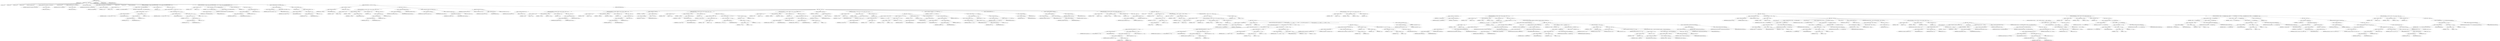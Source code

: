 digraph "mainSort" {  
"3940" [label = <(METHOD,mainSort)<SUB>1159</SUB>> ]
"98" [label = <(PARAM,this)<SUB>1159</SUB>> ]
"3941" [label = <(BLOCK,&lt;empty&gt;,&lt;empty&gt;)<SUB>1159</SUB>> ]
"3942" [label = <(LOCAL,int i: int)> ]
"3943" [label = <(LOCAL,int j: int)> ]
"3944" [label = <(LOCAL,int ss: int)> ]
"3945" [label = <(LOCAL,int sb: int)> ]
"3946" [label = <(LOCAL,int[] runningOrder: int[])> ]
"3947" [label = <(&lt;operator&gt;.assignment,int[] runningOrder = new int[256])<SUB>1161</SUB>> ]
"3948" [label = <(IDENTIFIER,runningOrder,int[] runningOrder = new int[256])<SUB>1161</SUB>> ]
"3949" [label = <(&lt;operator&gt;.alloc,new int[256])> ]
"3950" [label = <(LITERAL,256,new int[256])<SUB>1161</SUB>> ]
"3951" [label = <(LOCAL,int[] copy: int[])> ]
"3952" [label = <(&lt;operator&gt;.assignment,int[] copy = new int[256])<SUB>1162</SUB>> ]
"3953" [label = <(IDENTIFIER,copy,int[] copy = new int[256])<SUB>1162</SUB>> ]
"3954" [label = <(&lt;operator&gt;.alloc,new int[256])> ]
"3955" [label = <(LITERAL,256,new int[256])<SUB>1162</SUB>> ]
"3956" [label = <(LOCAL,boolean[] bigDone: boolean[])> ]
"3957" [label = <(&lt;operator&gt;.assignment,boolean[] bigDone = new boolean[256])<SUB>1163</SUB>> ]
"3958" [label = <(IDENTIFIER,bigDone,boolean[] bigDone = new boolean[256])<SUB>1163</SUB>> ]
"3959" [label = <(&lt;operator&gt;.alloc,new boolean[256])> ]
"3960" [label = <(LITERAL,256,new boolean[256])<SUB>1163</SUB>> ]
"3961" [label = <(LOCAL,int c1: int)> ]
"3962" [label = <(LOCAL,int c2: int)> ]
"3963" [label = <(LOCAL,int numQSorted: int)> ]
"3964" [label = <(CONTROL_STRUCTURE,for (i = 0; Some(i &lt; NUM_OVERSHOOT_BYTES); i++),for (i = 0; Some(i &lt; NUM_OVERSHOOT_BYTES); i++))<SUB>1174</SUB>> ]
"3965" [label = <(&lt;operator&gt;.assignment,i = 0)<SUB>1174</SUB>> ]
"3966" [label = <(IDENTIFIER,i,i = 0)<SUB>1174</SUB>> ]
"3967" [label = <(LITERAL,0,i = 0)<SUB>1174</SUB>> ]
"3968" [label = <(&lt;operator&gt;.lessThan,i &lt; NUM_OVERSHOOT_BYTES)<SUB>1174</SUB>> ]
"3969" [label = <(IDENTIFIER,i,i &lt; NUM_OVERSHOOT_BYTES)<SUB>1174</SUB>> ]
"3970" [label = <(IDENTIFIER,NUM_OVERSHOOT_BYTES,i &lt; NUM_OVERSHOOT_BYTES)<SUB>1174</SUB>> ]
"3971" [label = <(&lt;operator&gt;.postIncrement,i++)<SUB>1174</SUB>> ]
"3972" [label = <(IDENTIFIER,i,i++)<SUB>1174</SUB>> ]
"3973" [label = <(BLOCK,&lt;empty&gt;,&lt;empty&gt;)<SUB>1174</SUB>> ]
"3974" [label = <(&lt;operator&gt;.assignment,block[last + i + 2] = block[(i % (last + 1)) + 1])<SUB>1175</SUB>> ]
"3975" [label = <(&lt;operator&gt;.indexAccess,block[last + i + 2])<SUB>1175</SUB>> ]
"3976" [label = <(&lt;operator&gt;.fieldAccess,this.block)<SUB>1175</SUB>> ]
"3977" [label = <(IDENTIFIER,this,block[last + i + 2] = block[(i % (last + 1)) + 1])<SUB>1175</SUB>> ]
"3978" [label = <(FIELD_IDENTIFIER,block,block)<SUB>1175</SUB>> ]
"3979" [label = <(&lt;operator&gt;.addition,last + i + 2)<SUB>1175</SUB>> ]
"3980" [label = <(&lt;operator&gt;.addition,last + i)<SUB>1175</SUB>> ]
"3981" [label = <(&lt;operator&gt;.fieldAccess,this.last)<SUB>1175</SUB>> ]
"3982" [label = <(IDENTIFIER,this,last + i)<SUB>1175</SUB>> ]
"3983" [label = <(FIELD_IDENTIFIER,last,last)<SUB>1175</SUB>> ]
"3984" [label = <(IDENTIFIER,i,last + i)<SUB>1175</SUB>> ]
"3985" [label = <(LITERAL,2,last + i + 2)<SUB>1175</SUB>> ]
"3986" [label = <(&lt;operator&gt;.indexAccess,block[(i % (last + 1)) + 1])<SUB>1175</SUB>> ]
"3987" [label = <(&lt;operator&gt;.fieldAccess,this.block)<SUB>1175</SUB>> ]
"3988" [label = <(IDENTIFIER,this,block[last + i + 2] = block[(i % (last + 1)) + 1])<SUB>1175</SUB>> ]
"3989" [label = <(FIELD_IDENTIFIER,block,block)<SUB>1175</SUB>> ]
"3990" [label = <(&lt;operator&gt;.addition,(i % (last + 1)) + 1)<SUB>1175</SUB>> ]
"3991" [label = <(&lt;operator&gt;.modulo,i % (last + 1))<SUB>1175</SUB>> ]
"3992" [label = <(IDENTIFIER,i,i % (last + 1))<SUB>1175</SUB>> ]
"3993" [label = <(&lt;operator&gt;.addition,last + 1)<SUB>1175</SUB>> ]
"3994" [label = <(&lt;operator&gt;.fieldAccess,this.last)<SUB>1175</SUB>> ]
"3995" [label = <(IDENTIFIER,this,last + 1)<SUB>1175</SUB>> ]
"3996" [label = <(FIELD_IDENTIFIER,last,last)<SUB>1175</SUB>> ]
"3997" [label = <(LITERAL,1,last + 1)<SUB>1175</SUB>> ]
"3998" [label = <(LITERAL,1,(i % (last + 1)) + 1)<SUB>1175</SUB>> ]
"3999" [label = <(CONTROL_STRUCTURE,for (i = 0; Some(i &lt;= last + NUM_OVERSHOOT_BYTES); i++),for (i = 0; Some(i &lt;= last + NUM_OVERSHOOT_BYTES); i++))<SUB>1177</SUB>> ]
"4000" [label = <(&lt;operator&gt;.assignment,i = 0)<SUB>1177</SUB>> ]
"4001" [label = <(IDENTIFIER,i,i = 0)<SUB>1177</SUB>> ]
"4002" [label = <(LITERAL,0,i = 0)<SUB>1177</SUB>> ]
"4003" [label = <(&lt;operator&gt;.lessEqualsThan,i &lt;= last + NUM_OVERSHOOT_BYTES)<SUB>1177</SUB>> ]
"4004" [label = <(IDENTIFIER,i,i &lt;= last + NUM_OVERSHOOT_BYTES)<SUB>1177</SUB>> ]
"4005" [label = <(&lt;operator&gt;.addition,last + NUM_OVERSHOOT_BYTES)<SUB>1177</SUB>> ]
"4006" [label = <(&lt;operator&gt;.fieldAccess,this.last)<SUB>1177</SUB>> ]
"4007" [label = <(IDENTIFIER,this,last + NUM_OVERSHOOT_BYTES)<SUB>1177</SUB>> ]
"4008" [label = <(FIELD_IDENTIFIER,last,last)<SUB>1177</SUB>> ]
"4009" [label = <(IDENTIFIER,NUM_OVERSHOOT_BYTES,last + NUM_OVERSHOOT_BYTES)<SUB>1177</SUB>> ]
"4010" [label = <(&lt;operator&gt;.postIncrement,i++)<SUB>1177</SUB>> ]
"4011" [label = <(IDENTIFIER,i,i++)<SUB>1177</SUB>> ]
"4012" [label = <(BLOCK,&lt;empty&gt;,&lt;empty&gt;)<SUB>1177</SUB>> ]
"4013" [label = <(&lt;operator&gt;.assignment,quadrant[i] = 0)<SUB>1178</SUB>> ]
"4014" [label = <(&lt;operator&gt;.indexAccess,quadrant[i])<SUB>1178</SUB>> ]
"4015" [label = <(&lt;operator&gt;.fieldAccess,this.quadrant)<SUB>1178</SUB>> ]
"4016" [label = <(IDENTIFIER,this,quadrant[i] = 0)<SUB>1178</SUB>> ]
"4017" [label = <(FIELD_IDENTIFIER,quadrant,quadrant)<SUB>1178</SUB>> ]
"4018" [label = <(IDENTIFIER,i,quadrant[i] = 0)<SUB>1178</SUB>> ]
"4019" [label = <(LITERAL,0,quadrant[i] = 0)<SUB>1178</SUB>> ]
"4020" [label = <(&lt;operator&gt;.assignment,block[0] = (char) (block[last + 1]))<SUB>1181</SUB>> ]
"4021" [label = <(&lt;operator&gt;.indexAccess,block[0])<SUB>1181</SUB>> ]
"4022" [label = <(&lt;operator&gt;.fieldAccess,this.block)<SUB>1181</SUB>> ]
"4023" [label = <(IDENTIFIER,this,block[0] = (char) (block[last + 1]))<SUB>1181</SUB>> ]
"4024" [label = <(FIELD_IDENTIFIER,block,block)<SUB>1181</SUB>> ]
"4025" [label = <(LITERAL,0,block[0] = (char) (block[last + 1]))<SUB>1181</SUB>> ]
"4026" [label = <(&lt;operator&gt;.cast,(char) (block[last + 1]))<SUB>1181</SUB>> ]
"4027" [label = <(TYPE_REF,char,char)<SUB>1181</SUB>> ]
"4028" [label = <(&lt;operator&gt;.indexAccess,block[last + 1])<SUB>1181</SUB>> ]
"4029" [label = <(&lt;operator&gt;.fieldAccess,this.block)<SUB>1181</SUB>> ]
"4030" [label = <(IDENTIFIER,this,(char) (block[last + 1]))<SUB>1181</SUB>> ]
"4031" [label = <(FIELD_IDENTIFIER,block,block)<SUB>1181</SUB>> ]
"4032" [label = <(&lt;operator&gt;.addition,last + 1)<SUB>1181</SUB>> ]
"4033" [label = <(&lt;operator&gt;.fieldAccess,this.last)<SUB>1181</SUB>> ]
"4034" [label = <(IDENTIFIER,this,last + 1)<SUB>1181</SUB>> ]
"4035" [label = <(FIELD_IDENTIFIER,last,last)<SUB>1181</SUB>> ]
"4036" [label = <(LITERAL,1,last + 1)<SUB>1181</SUB>> ]
"4037" [label = <(CONTROL_STRUCTURE,if (last &lt; 4000),if (last &lt; 4000))<SUB>1183</SUB>> ]
"4038" [label = <(&lt;operator&gt;.lessThan,last &lt; 4000)<SUB>1183</SUB>> ]
"4039" [label = <(&lt;operator&gt;.fieldAccess,this.last)<SUB>1183</SUB>> ]
"4040" [label = <(IDENTIFIER,this,last &lt; 4000)<SUB>1183</SUB>> ]
"4041" [label = <(FIELD_IDENTIFIER,last,last)<SUB>1183</SUB>> ]
"4042" [label = <(LITERAL,4000,last &lt; 4000)<SUB>1183</SUB>> ]
"4043" [label = <(BLOCK,&lt;empty&gt;,&lt;empty&gt;)<SUB>1183</SUB>> ]
"4044" [label = <(CONTROL_STRUCTURE,for (i = 0; Some(i &lt;= last); i++),for (i = 0; Some(i &lt;= last); i++))<SUB>1188</SUB>> ]
"4045" [label = <(&lt;operator&gt;.assignment,i = 0)<SUB>1188</SUB>> ]
"4046" [label = <(IDENTIFIER,i,i = 0)<SUB>1188</SUB>> ]
"4047" [label = <(LITERAL,0,i = 0)<SUB>1188</SUB>> ]
"4048" [label = <(&lt;operator&gt;.lessEqualsThan,i &lt;= last)<SUB>1188</SUB>> ]
"4049" [label = <(IDENTIFIER,i,i &lt;= last)<SUB>1188</SUB>> ]
"4050" [label = <(&lt;operator&gt;.fieldAccess,this.last)<SUB>1188</SUB>> ]
"4051" [label = <(IDENTIFIER,this,i &lt;= last)<SUB>1188</SUB>> ]
"4052" [label = <(FIELD_IDENTIFIER,last,last)<SUB>1188</SUB>> ]
"4053" [label = <(&lt;operator&gt;.postIncrement,i++)<SUB>1188</SUB>> ]
"4054" [label = <(IDENTIFIER,i,i++)<SUB>1188</SUB>> ]
"4055" [label = <(BLOCK,&lt;empty&gt;,&lt;empty&gt;)<SUB>1188</SUB>> ]
"4056" [label = <(&lt;operator&gt;.assignment,zptr[i] = i)<SUB>1189</SUB>> ]
"4057" [label = <(&lt;operator&gt;.indexAccess,zptr[i])<SUB>1189</SUB>> ]
"4058" [label = <(&lt;operator&gt;.fieldAccess,this.zptr)<SUB>1189</SUB>> ]
"4059" [label = <(IDENTIFIER,this,zptr[i] = i)<SUB>1189</SUB>> ]
"4060" [label = <(FIELD_IDENTIFIER,zptr,zptr)<SUB>1189</SUB>> ]
"4061" [label = <(IDENTIFIER,i,zptr[i] = i)<SUB>1189</SUB>> ]
"4062" [label = <(IDENTIFIER,i,zptr[i] = i)<SUB>1189</SUB>> ]
"4063" [label = <(&lt;operator&gt;.assignment,this.firstAttempt = false)<SUB>1191</SUB>> ]
"4064" [label = <(&lt;operator&gt;.fieldAccess,this.firstAttempt)<SUB>1191</SUB>> ]
"4065" [label = <(IDENTIFIER,this,this.firstAttempt = false)<SUB>1191</SUB>> ]
"4066" [label = <(FIELD_IDENTIFIER,firstAttempt,firstAttempt)<SUB>1191</SUB>> ]
"4067" [label = <(LITERAL,false,this.firstAttempt = false)<SUB>1191</SUB>> ]
"4068" [label = <(&lt;operator&gt;.assignment,this.workDone = this.workLimit = 0)<SUB>1192</SUB>> ]
"4069" [label = <(&lt;operator&gt;.fieldAccess,this.workDone)<SUB>1192</SUB>> ]
"4070" [label = <(IDENTIFIER,this,this.workDone = this.workLimit = 0)<SUB>1192</SUB>> ]
"4071" [label = <(FIELD_IDENTIFIER,workDone,workDone)<SUB>1192</SUB>> ]
"4072" [label = <(&lt;operator&gt;.assignment,this.workLimit = 0)<SUB>1192</SUB>> ]
"4073" [label = <(&lt;operator&gt;.fieldAccess,this.workLimit)<SUB>1192</SUB>> ]
"4074" [label = <(IDENTIFIER,this,this.workLimit = 0)<SUB>1192</SUB>> ]
"4075" [label = <(FIELD_IDENTIFIER,workLimit,workLimit)<SUB>1192</SUB>> ]
"4076" [label = <(LITERAL,0,this.workLimit = 0)<SUB>1192</SUB>> ]
"4077" [label = <(simpleSort,this.simpleSort(0, last, 0))<SUB>1193</SUB>> ]
"97" [label = <(IDENTIFIER,this,this.simpleSort(0, last, 0))<SUB>1193</SUB>> ]
"4078" [label = <(LITERAL,0,this.simpleSort(0, last, 0))<SUB>1193</SUB>> ]
"4079" [label = <(&lt;operator&gt;.fieldAccess,this.last)<SUB>1193</SUB>> ]
"4080" [label = <(IDENTIFIER,this,this.simpleSort(0, last, 0))<SUB>1193</SUB>> ]
"4081" [label = <(FIELD_IDENTIFIER,last,last)<SUB>1193</SUB>> ]
"4082" [label = <(LITERAL,0,this.simpleSort(0, last, 0))<SUB>1193</SUB>> ]
"4083" [label = <(CONTROL_STRUCTURE,else,else)<SUB>1194</SUB>> ]
"4084" [label = <(BLOCK,&lt;empty&gt;,&lt;empty&gt;)<SUB>1194</SUB>> ]
"4085" [label = <(&lt;operator&gt;.assignment,numQSorted = 0)<SUB>1195</SUB>> ]
"4086" [label = <(IDENTIFIER,numQSorted,numQSorted = 0)<SUB>1195</SUB>> ]
"4087" [label = <(LITERAL,0,numQSorted = 0)<SUB>1195</SUB>> ]
"4088" [label = <(CONTROL_STRUCTURE,for (i = 0; Some(i &lt;= 255); i++),for (i = 0; Some(i &lt;= 255); i++))<SUB>1196</SUB>> ]
"4089" [label = <(&lt;operator&gt;.assignment,i = 0)<SUB>1196</SUB>> ]
"4090" [label = <(IDENTIFIER,i,i = 0)<SUB>1196</SUB>> ]
"4091" [label = <(LITERAL,0,i = 0)<SUB>1196</SUB>> ]
"4092" [label = <(&lt;operator&gt;.lessEqualsThan,i &lt;= 255)<SUB>1196</SUB>> ]
"4093" [label = <(IDENTIFIER,i,i &lt;= 255)<SUB>1196</SUB>> ]
"4094" [label = <(LITERAL,255,i &lt;= 255)<SUB>1196</SUB>> ]
"4095" [label = <(&lt;operator&gt;.postIncrement,i++)<SUB>1196</SUB>> ]
"4096" [label = <(IDENTIFIER,i,i++)<SUB>1196</SUB>> ]
"4097" [label = <(BLOCK,&lt;empty&gt;,&lt;empty&gt;)<SUB>1196</SUB>> ]
"4098" [label = <(&lt;operator&gt;.assignment,bigDone[i] = false)<SUB>1197</SUB>> ]
"4099" [label = <(&lt;operator&gt;.indexAccess,bigDone[i])<SUB>1197</SUB>> ]
"4100" [label = <(IDENTIFIER,bigDone,bigDone[i] = false)<SUB>1197</SUB>> ]
"4101" [label = <(IDENTIFIER,i,bigDone[i] = false)<SUB>1197</SUB>> ]
"4102" [label = <(LITERAL,false,bigDone[i] = false)<SUB>1197</SUB>> ]
"4103" [label = <(CONTROL_STRUCTURE,for (i = 0; Some(i &lt;= 65536); i++),for (i = 0; Some(i &lt;= 65536); i++))<SUB>1200</SUB>> ]
"4104" [label = <(&lt;operator&gt;.assignment,i = 0)<SUB>1200</SUB>> ]
"4105" [label = <(IDENTIFIER,i,i = 0)<SUB>1200</SUB>> ]
"4106" [label = <(LITERAL,0,i = 0)<SUB>1200</SUB>> ]
"4107" [label = <(&lt;operator&gt;.lessEqualsThan,i &lt;= 65536)<SUB>1200</SUB>> ]
"4108" [label = <(IDENTIFIER,i,i &lt;= 65536)<SUB>1200</SUB>> ]
"4109" [label = <(LITERAL,65536,i &lt;= 65536)<SUB>1200</SUB>> ]
"4110" [label = <(&lt;operator&gt;.postIncrement,i++)<SUB>1200</SUB>> ]
"4111" [label = <(IDENTIFIER,i,i++)<SUB>1200</SUB>> ]
"4112" [label = <(BLOCK,&lt;empty&gt;,&lt;empty&gt;)<SUB>1200</SUB>> ]
"4113" [label = <(&lt;operator&gt;.assignment,ftab[i] = 0)<SUB>1201</SUB>> ]
"4114" [label = <(&lt;operator&gt;.indexAccess,ftab[i])<SUB>1201</SUB>> ]
"4115" [label = <(&lt;operator&gt;.fieldAccess,this.ftab)<SUB>1201</SUB>> ]
"4116" [label = <(IDENTIFIER,this,ftab[i] = 0)<SUB>1201</SUB>> ]
"4117" [label = <(FIELD_IDENTIFIER,ftab,ftab)<SUB>1201</SUB>> ]
"4118" [label = <(IDENTIFIER,i,ftab[i] = 0)<SUB>1201</SUB>> ]
"4119" [label = <(LITERAL,0,ftab[i] = 0)<SUB>1201</SUB>> ]
"4120" [label = <(&lt;operator&gt;.assignment,c1 = block[0])<SUB>1204</SUB>> ]
"4121" [label = <(IDENTIFIER,c1,c1 = block[0])<SUB>1204</SUB>> ]
"4122" [label = <(&lt;operator&gt;.indexAccess,block[0])<SUB>1204</SUB>> ]
"4123" [label = <(&lt;operator&gt;.fieldAccess,this.block)<SUB>1204</SUB>> ]
"4124" [label = <(IDENTIFIER,this,c1 = block[0])<SUB>1204</SUB>> ]
"4125" [label = <(FIELD_IDENTIFIER,block,block)<SUB>1204</SUB>> ]
"4126" [label = <(LITERAL,0,c1 = block[0])<SUB>1204</SUB>> ]
"4127" [label = <(CONTROL_STRUCTURE,for (i = 0; Some(i &lt;= last); i++),for (i = 0; Some(i &lt;= last); i++))<SUB>1205</SUB>> ]
"4128" [label = <(&lt;operator&gt;.assignment,i = 0)<SUB>1205</SUB>> ]
"4129" [label = <(IDENTIFIER,i,i = 0)<SUB>1205</SUB>> ]
"4130" [label = <(LITERAL,0,i = 0)<SUB>1205</SUB>> ]
"4131" [label = <(&lt;operator&gt;.lessEqualsThan,i &lt;= last)<SUB>1205</SUB>> ]
"4132" [label = <(IDENTIFIER,i,i &lt;= last)<SUB>1205</SUB>> ]
"4133" [label = <(&lt;operator&gt;.fieldAccess,this.last)<SUB>1205</SUB>> ]
"4134" [label = <(IDENTIFIER,this,i &lt;= last)<SUB>1205</SUB>> ]
"4135" [label = <(FIELD_IDENTIFIER,last,last)<SUB>1205</SUB>> ]
"4136" [label = <(&lt;operator&gt;.postIncrement,i++)<SUB>1205</SUB>> ]
"4137" [label = <(IDENTIFIER,i,i++)<SUB>1205</SUB>> ]
"4138" [label = <(BLOCK,&lt;empty&gt;,&lt;empty&gt;)<SUB>1205</SUB>> ]
"4139" [label = <(&lt;operator&gt;.assignment,c2 = block[i + 1])<SUB>1206</SUB>> ]
"4140" [label = <(IDENTIFIER,c2,c2 = block[i + 1])<SUB>1206</SUB>> ]
"4141" [label = <(&lt;operator&gt;.indexAccess,block[i + 1])<SUB>1206</SUB>> ]
"4142" [label = <(&lt;operator&gt;.fieldAccess,this.block)<SUB>1206</SUB>> ]
"4143" [label = <(IDENTIFIER,this,c2 = block[i + 1])<SUB>1206</SUB>> ]
"4144" [label = <(FIELD_IDENTIFIER,block,block)<SUB>1206</SUB>> ]
"4145" [label = <(&lt;operator&gt;.addition,i + 1)<SUB>1206</SUB>> ]
"4146" [label = <(IDENTIFIER,i,i + 1)<SUB>1206</SUB>> ]
"4147" [label = <(LITERAL,1,i + 1)<SUB>1206</SUB>> ]
"4148" [label = <(&lt;operator&gt;.postIncrement,ftab[(c1 &lt;&lt; 8) + c2]++)<SUB>1207</SUB>> ]
"4149" [label = <(&lt;operator&gt;.indexAccess,ftab[(c1 &lt;&lt; 8) + c2])<SUB>1207</SUB>> ]
"4150" [label = <(&lt;operator&gt;.fieldAccess,this.ftab)<SUB>1207</SUB>> ]
"4151" [label = <(IDENTIFIER,this,ftab[(c1 &lt;&lt; 8) + c2]++)<SUB>1207</SUB>> ]
"4152" [label = <(FIELD_IDENTIFIER,ftab,ftab)<SUB>1207</SUB>> ]
"4153" [label = <(&lt;operator&gt;.addition,(c1 &lt;&lt; 8) + c2)<SUB>1207</SUB>> ]
"4154" [label = <(&lt;operator&gt;.shiftLeft,c1 &lt;&lt; 8)<SUB>1207</SUB>> ]
"4155" [label = <(IDENTIFIER,c1,c1 &lt;&lt; 8)<SUB>1207</SUB>> ]
"4156" [label = <(LITERAL,8,c1 &lt;&lt; 8)<SUB>1207</SUB>> ]
"4157" [label = <(IDENTIFIER,c2,(c1 &lt;&lt; 8) + c2)<SUB>1207</SUB>> ]
"4158" [label = <(&lt;operator&gt;.assignment,c1 = c2)<SUB>1208</SUB>> ]
"4159" [label = <(IDENTIFIER,c1,c1 = c2)<SUB>1208</SUB>> ]
"4160" [label = <(IDENTIFIER,c2,c1 = c2)<SUB>1208</SUB>> ]
"4161" [label = <(CONTROL_STRUCTURE,for (i = 1; Some(i &lt;= 65536); i++),for (i = 1; Some(i &lt;= 65536); i++))<SUB>1211</SUB>> ]
"4162" [label = <(&lt;operator&gt;.assignment,i = 1)<SUB>1211</SUB>> ]
"4163" [label = <(IDENTIFIER,i,i = 1)<SUB>1211</SUB>> ]
"4164" [label = <(LITERAL,1,i = 1)<SUB>1211</SUB>> ]
"4165" [label = <(&lt;operator&gt;.lessEqualsThan,i &lt;= 65536)<SUB>1211</SUB>> ]
"4166" [label = <(IDENTIFIER,i,i &lt;= 65536)<SUB>1211</SUB>> ]
"4167" [label = <(LITERAL,65536,i &lt;= 65536)<SUB>1211</SUB>> ]
"4168" [label = <(&lt;operator&gt;.postIncrement,i++)<SUB>1211</SUB>> ]
"4169" [label = <(IDENTIFIER,i,i++)<SUB>1211</SUB>> ]
"4170" [label = <(BLOCK,&lt;empty&gt;,&lt;empty&gt;)<SUB>1211</SUB>> ]
"4171" [label = <(&lt;operator&gt;.assignmentPlus,ftab[i] += ftab[i - 1])<SUB>1212</SUB>> ]
"4172" [label = <(&lt;operator&gt;.indexAccess,ftab[i])<SUB>1212</SUB>> ]
"4173" [label = <(&lt;operator&gt;.fieldAccess,this.ftab)<SUB>1212</SUB>> ]
"4174" [label = <(IDENTIFIER,this,ftab[i] += ftab[i - 1])<SUB>1212</SUB>> ]
"4175" [label = <(FIELD_IDENTIFIER,ftab,ftab)<SUB>1212</SUB>> ]
"4176" [label = <(IDENTIFIER,i,ftab[i] += ftab[i - 1])<SUB>1212</SUB>> ]
"4177" [label = <(&lt;operator&gt;.indexAccess,ftab[i - 1])<SUB>1212</SUB>> ]
"4178" [label = <(&lt;operator&gt;.fieldAccess,this.ftab)<SUB>1212</SUB>> ]
"4179" [label = <(IDENTIFIER,this,ftab[i] += ftab[i - 1])<SUB>1212</SUB>> ]
"4180" [label = <(FIELD_IDENTIFIER,ftab,ftab)<SUB>1212</SUB>> ]
"4181" [label = <(&lt;operator&gt;.subtraction,i - 1)<SUB>1212</SUB>> ]
"4182" [label = <(IDENTIFIER,i,i - 1)<SUB>1212</SUB>> ]
"4183" [label = <(LITERAL,1,i - 1)<SUB>1212</SUB>> ]
"4184" [label = <(&lt;operator&gt;.assignment,c1 = block[1])<SUB>1215</SUB>> ]
"4185" [label = <(IDENTIFIER,c1,c1 = block[1])<SUB>1215</SUB>> ]
"4186" [label = <(&lt;operator&gt;.indexAccess,block[1])<SUB>1215</SUB>> ]
"4187" [label = <(&lt;operator&gt;.fieldAccess,this.block)<SUB>1215</SUB>> ]
"4188" [label = <(IDENTIFIER,this,c1 = block[1])<SUB>1215</SUB>> ]
"4189" [label = <(FIELD_IDENTIFIER,block,block)<SUB>1215</SUB>> ]
"4190" [label = <(LITERAL,1,c1 = block[1])<SUB>1215</SUB>> ]
"4191" [label = <(CONTROL_STRUCTURE,for (i = 0; Some(i &lt; last); i++),for (i = 0; Some(i &lt; last); i++))<SUB>1216</SUB>> ]
"4192" [label = <(&lt;operator&gt;.assignment,i = 0)<SUB>1216</SUB>> ]
"4193" [label = <(IDENTIFIER,i,i = 0)<SUB>1216</SUB>> ]
"4194" [label = <(LITERAL,0,i = 0)<SUB>1216</SUB>> ]
"4195" [label = <(&lt;operator&gt;.lessThan,i &lt; last)<SUB>1216</SUB>> ]
"4196" [label = <(IDENTIFIER,i,i &lt; last)<SUB>1216</SUB>> ]
"4197" [label = <(&lt;operator&gt;.fieldAccess,this.last)<SUB>1216</SUB>> ]
"4198" [label = <(IDENTIFIER,this,i &lt; last)<SUB>1216</SUB>> ]
"4199" [label = <(FIELD_IDENTIFIER,last,last)<SUB>1216</SUB>> ]
"4200" [label = <(&lt;operator&gt;.postIncrement,i++)<SUB>1216</SUB>> ]
"4201" [label = <(IDENTIFIER,i,i++)<SUB>1216</SUB>> ]
"4202" [label = <(BLOCK,&lt;empty&gt;,&lt;empty&gt;)<SUB>1216</SUB>> ]
"4203" [label = <(&lt;operator&gt;.assignment,c2 = block[i + 2])<SUB>1217</SUB>> ]
"4204" [label = <(IDENTIFIER,c2,c2 = block[i + 2])<SUB>1217</SUB>> ]
"4205" [label = <(&lt;operator&gt;.indexAccess,block[i + 2])<SUB>1217</SUB>> ]
"4206" [label = <(&lt;operator&gt;.fieldAccess,this.block)<SUB>1217</SUB>> ]
"4207" [label = <(IDENTIFIER,this,c2 = block[i + 2])<SUB>1217</SUB>> ]
"4208" [label = <(FIELD_IDENTIFIER,block,block)<SUB>1217</SUB>> ]
"4209" [label = <(&lt;operator&gt;.addition,i + 2)<SUB>1217</SUB>> ]
"4210" [label = <(IDENTIFIER,i,i + 2)<SUB>1217</SUB>> ]
"4211" [label = <(LITERAL,2,i + 2)<SUB>1217</SUB>> ]
"4212" [label = <(&lt;operator&gt;.assignment,j = (c1 &lt;&lt; 8) + c2)<SUB>1218</SUB>> ]
"4213" [label = <(IDENTIFIER,j,j = (c1 &lt;&lt; 8) + c2)<SUB>1218</SUB>> ]
"4214" [label = <(&lt;operator&gt;.addition,(c1 &lt;&lt; 8) + c2)<SUB>1218</SUB>> ]
"4215" [label = <(&lt;operator&gt;.shiftLeft,c1 &lt;&lt; 8)<SUB>1218</SUB>> ]
"4216" [label = <(IDENTIFIER,c1,c1 &lt;&lt; 8)<SUB>1218</SUB>> ]
"4217" [label = <(LITERAL,8,c1 &lt;&lt; 8)<SUB>1218</SUB>> ]
"4218" [label = <(IDENTIFIER,c2,(c1 &lt;&lt; 8) + c2)<SUB>1218</SUB>> ]
"4219" [label = <(&lt;operator&gt;.assignment,c1 = c2)<SUB>1219</SUB>> ]
"4220" [label = <(IDENTIFIER,c1,c1 = c2)<SUB>1219</SUB>> ]
"4221" [label = <(IDENTIFIER,c2,c1 = c2)<SUB>1219</SUB>> ]
"4222" [label = <(&lt;operator&gt;.postDecrement,ftab[j]--)<SUB>1220</SUB>> ]
"4223" [label = <(&lt;operator&gt;.indexAccess,ftab[j])<SUB>1220</SUB>> ]
"4224" [label = <(&lt;operator&gt;.fieldAccess,this.ftab)<SUB>1220</SUB>> ]
"4225" [label = <(IDENTIFIER,this,ftab[j]--)<SUB>1220</SUB>> ]
"4226" [label = <(FIELD_IDENTIFIER,ftab,ftab)<SUB>1220</SUB>> ]
"4227" [label = <(IDENTIFIER,j,ftab[j]--)<SUB>1220</SUB>> ]
"4228" [label = <(&lt;operator&gt;.assignment,zptr[ftab[j]] = i)<SUB>1221</SUB>> ]
"4229" [label = <(&lt;operator&gt;.indexAccess,zptr[ftab[j]])<SUB>1221</SUB>> ]
"4230" [label = <(&lt;operator&gt;.fieldAccess,this.zptr)<SUB>1221</SUB>> ]
"4231" [label = <(IDENTIFIER,this,zptr[ftab[j]] = i)<SUB>1221</SUB>> ]
"4232" [label = <(FIELD_IDENTIFIER,zptr,zptr)<SUB>1221</SUB>> ]
"4233" [label = <(&lt;operator&gt;.indexAccess,ftab[j])<SUB>1221</SUB>> ]
"4234" [label = <(&lt;operator&gt;.fieldAccess,this.ftab)<SUB>1221</SUB>> ]
"4235" [label = <(IDENTIFIER,this,zptr[ftab[j]] = i)<SUB>1221</SUB>> ]
"4236" [label = <(FIELD_IDENTIFIER,ftab,ftab)<SUB>1221</SUB>> ]
"4237" [label = <(IDENTIFIER,j,zptr[ftab[j]] = i)<SUB>1221</SUB>> ]
"4238" [label = <(IDENTIFIER,i,zptr[ftab[j]] = i)<SUB>1221</SUB>> ]
"4239" [label = <(&lt;operator&gt;.assignment,j = ((block[last + 1]) &lt;&lt; 8) + (block[1]))<SUB>1224</SUB>> ]
"4240" [label = <(IDENTIFIER,j,j = ((block[last + 1]) &lt;&lt; 8) + (block[1]))<SUB>1224</SUB>> ]
"4241" [label = <(&lt;operator&gt;.addition,((block[last + 1]) &lt;&lt; 8) + (block[1]))<SUB>1224</SUB>> ]
"4242" [label = <(&lt;operator&gt;.shiftLeft,(block[last + 1]) &lt;&lt; 8)<SUB>1224</SUB>> ]
"4243" [label = <(&lt;operator&gt;.indexAccess,block[last + 1])<SUB>1224</SUB>> ]
"4244" [label = <(&lt;operator&gt;.fieldAccess,this.block)<SUB>1224</SUB>> ]
"4245" [label = <(IDENTIFIER,this,(block[last + 1]) &lt;&lt; 8)<SUB>1224</SUB>> ]
"4246" [label = <(FIELD_IDENTIFIER,block,block)<SUB>1224</SUB>> ]
"4247" [label = <(&lt;operator&gt;.addition,last + 1)<SUB>1224</SUB>> ]
"4248" [label = <(&lt;operator&gt;.fieldAccess,this.last)<SUB>1224</SUB>> ]
"4249" [label = <(IDENTIFIER,this,last + 1)<SUB>1224</SUB>> ]
"4250" [label = <(FIELD_IDENTIFIER,last,last)<SUB>1224</SUB>> ]
"4251" [label = <(LITERAL,1,last + 1)<SUB>1224</SUB>> ]
"4252" [label = <(LITERAL,8,(block[last + 1]) &lt;&lt; 8)<SUB>1224</SUB>> ]
"4253" [label = <(&lt;operator&gt;.indexAccess,block[1])<SUB>1224</SUB>> ]
"4254" [label = <(&lt;operator&gt;.fieldAccess,this.block)<SUB>1224</SUB>> ]
"4255" [label = <(IDENTIFIER,this,((block[last + 1]) &lt;&lt; 8) + (block[1]))<SUB>1224</SUB>> ]
"4256" [label = <(FIELD_IDENTIFIER,block,block)<SUB>1224</SUB>> ]
"4257" [label = <(LITERAL,1,((block[last + 1]) &lt;&lt; 8) + (block[1]))<SUB>1224</SUB>> ]
"4258" [label = <(&lt;operator&gt;.postDecrement,ftab[j]--)<SUB>1225</SUB>> ]
"4259" [label = <(&lt;operator&gt;.indexAccess,ftab[j])<SUB>1225</SUB>> ]
"4260" [label = <(&lt;operator&gt;.fieldAccess,this.ftab)<SUB>1225</SUB>> ]
"4261" [label = <(IDENTIFIER,this,ftab[j]--)<SUB>1225</SUB>> ]
"4262" [label = <(FIELD_IDENTIFIER,ftab,ftab)<SUB>1225</SUB>> ]
"4263" [label = <(IDENTIFIER,j,ftab[j]--)<SUB>1225</SUB>> ]
"4264" [label = <(&lt;operator&gt;.assignment,zptr[ftab[j]] = this.last)<SUB>1226</SUB>> ]
"4265" [label = <(&lt;operator&gt;.indexAccess,zptr[ftab[j]])<SUB>1226</SUB>> ]
"4266" [label = <(&lt;operator&gt;.fieldAccess,this.zptr)<SUB>1226</SUB>> ]
"4267" [label = <(IDENTIFIER,this,zptr[ftab[j]] = this.last)<SUB>1226</SUB>> ]
"4268" [label = <(FIELD_IDENTIFIER,zptr,zptr)<SUB>1226</SUB>> ]
"4269" [label = <(&lt;operator&gt;.indexAccess,ftab[j])<SUB>1226</SUB>> ]
"4270" [label = <(&lt;operator&gt;.fieldAccess,this.ftab)<SUB>1226</SUB>> ]
"4271" [label = <(IDENTIFIER,this,zptr[ftab[j]] = this.last)<SUB>1226</SUB>> ]
"4272" [label = <(FIELD_IDENTIFIER,ftab,ftab)<SUB>1226</SUB>> ]
"4273" [label = <(IDENTIFIER,j,zptr[ftab[j]] = this.last)<SUB>1226</SUB>> ]
"4274" [label = <(&lt;operator&gt;.fieldAccess,this.last)<SUB>1226</SUB>> ]
"4275" [label = <(IDENTIFIER,this,zptr[ftab[j]] = this.last)<SUB>1226</SUB>> ]
"4276" [label = <(FIELD_IDENTIFIER,last,last)<SUB>1226</SUB>> ]
"4277" [label = <(CONTROL_STRUCTURE,for (i = 0; Some(i &lt;= 255); i++),for (i = 0; Some(i &lt;= 255); i++))<SUB>1234</SUB>> ]
"4278" [label = <(&lt;operator&gt;.assignment,i = 0)<SUB>1234</SUB>> ]
"4279" [label = <(IDENTIFIER,i,i = 0)<SUB>1234</SUB>> ]
"4280" [label = <(LITERAL,0,i = 0)<SUB>1234</SUB>> ]
"4281" [label = <(&lt;operator&gt;.lessEqualsThan,i &lt;= 255)<SUB>1234</SUB>> ]
"4282" [label = <(IDENTIFIER,i,i &lt;= 255)<SUB>1234</SUB>> ]
"4283" [label = <(LITERAL,255,i &lt;= 255)<SUB>1234</SUB>> ]
"4284" [label = <(&lt;operator&gt;.postIncrement,i++)<SUB>1234</SUB>> ]
"4285" [label = <(IDENTIFIER,i,i++)<SUB>1234</SUB>> ]
"4286" [label = <(BLOCK,&lt;empty&gt;,&lt;empty&gt;)<SUB>1234</SUB>> ]
"4287" [label = <(&lt;operator&gt;.assignment,runningOrder[i] = i)<SUB>1235</SUB>> ]
"4288" [label = <(&lt;operator&gt;.indexAccess,runningOrder[i])<SUB>1235</SUB>> ]
"4289" [label = <(IDENTIFIER,runningOrder,runningOrder[i] = i)<SUB>1235</SUB>> ]
"4290" [label = <(IDENTIFIER,i,runningOrder[i] = i)<SUB>1235</SUB>> ]
"4291" [label = <(IDENTIFIER,i,runningOrder[i] = i)<SUB>1235</SUB>> ]
"4292" [label = <(BLOCK,&lt;empty&gt;,&lt;empty&gt;)<SUB>1238</SUB>> ]
"4293" [label = <(LOCAL,int vv: int)> ]
"4294" [label = <(LOCAL,int h: int)> ]
"4295" [label = <(&lt;operator&gt;.assignment,int h = 1)<SUB>1240</SUB>> ]
"4296" [label = <(IDENTIFIER,h,int h = 1)<SUB>1240</SUB>> ]
"4297" [label = <(LITERAL,1,int h = 1)<SUB>1240</SUB>> ]
"4298" [label = <(CONTROL_STRUCTURE,do {...} while (h &lt;= 256),do {...} while (h &lt;= 256))<SUB>1241</SUB>> ]
"4299" [label = <(BLOCK,&lt;empty&gt;,&lt;empty&gt;)<SUB>1241</SUB>> ]
"4300" [label = <(&lt;operator&gt;.assignment,h = 3 * h + 1)<SUB>1242</SUB>> ]
"4301" [label = <(IDENTIFIER,h,h = 3 * h + 1)<SUB>1242</SUB>> ]
"4302" [label = <(&lt;operator&gt;.addition,3 * h + 1)<SUB>1242</SUB>> ]
"4303" [label = <(&lt;operator&gt;.multiplication,3 * h)<SUB>1242</SUB>> ]
"4304" [label = <(LITERAL,3,3 * h)<SUB>1242</SUB>> ]
"4305" [label = <(IDENTIFIER,h,3 * h)<SUB>1242</SUB>> ]
"4306" [label = <(LITERAL,1,3 * h + 1)<SUB>1242</SUB>> ]
"4307" [label = <(&lt;operator&gt;.lessEqualsThan,h &lt;= 256)<SUB>1244</SUB>> ]
"4308" [label = <(IDENTIFIER,h,h &lt;= 256)<SUB>1244</SUB>> ]
"4309" [label = <(LITERAL,256,h &lt;= 256)<SUB>1244</SUB>> ]
"4310" [label = <(CONTROL_STRUCTURE,do {...} while (h != 1),do {...} while (h != 1))<SUB>1245</SUB>> ]
"4311" [label = <(BLOCK,&lt;empty&gt;,&lt;empty&gt;)<SUB>1245</SUB>> ]
"4312" [label = <(&lt;operator&gt;.assignment,h = h / 3)<SUB>1246</SUB>> ]
"4313" [label = <(IDENTIFIER,h,h = h / 3)<SUB>1246</SUB>> ]
"4314" [label = <(&lt;operator&gt;.division,h / 3)<SUB>1246</SUB>> ]
"4315" [label = <(IDENTIFIER,h,h / 3)<SUB>1246</SUB>> ]
"4316" [label = <(LITERAL,3,h / 3)<SUB>1246</SUB>> ]
"4317" [label = <(CONTROL_STRUCTURE,for (i = h; Some(i &lt;= 255); i++),for (i = h; Some(i &lt;= 255); i++))<SUB>1247</SUB>> ]
"4318" [label = <(&lt;operator&gt;.assignment,i = h)<SUB>1247</SUB>> ]
"4319" [label = <(IDENTIFIER,i,i = h)<SUB>1247</SUB>> ]
"4320" [label = <(IDENTIFIER,h,i = h)<SUB>1247</SUB>> ]
"4321" [label = <(&lt;operator&gt;.lessEqualsThan,i &lt;= 255)<SUB>1247</SUB>> ]
"4322" [label = <(IDENTIFIER,i,i &lt;= 255)<SUB>1247</SUB>> ]
"4323" [label = <(LITERAL,255,i &lt;= 255)<SUB>1247</SUB>> ]
"4324" [label = <(&lt;operator&gt;.postIncrement,i++)<SUB>1247</SUB>> ]
"4325" [label = <(IDENTIFIER,i,i++)<SUB>1247</SUB>> ]
"4326" [label = <(BLOCK,&lt;empty&gt;,&lt;empty&gt;)<SUB>1247</SUB>> ]
"4327" [label = <(&lt;operator&gt;.assignment,vv = runningOrder[i])<SUB>1248</SUB>> ]
"4328" [label = <(IDENTIFIER,vv,vv = runningOrder[i])<SUB>1248</SUB>> ]
"4329" [label = <(&lt;operator&gt;.indexAccess,runningOrder[i])<SUB>1248</SUB>> ]
"4330" [label = <(IDENTIFIER,runningOrder,vv = runningOrder[i])<SUB>1248</SUB>> ]
"4331" [label = <(IDENTIFIER,i,vv = runningOrder[i])<SUB>1248</SUB>> ]
"4332" [label = <(&lt;operator&gt;.assignment,j = i)<SUB>1249</SUB>> ]
"4333" [label = <(IDENTIFIER,j,j = i)<SUB>1249</SUB>> ]
"4334" [label = <(IDENTIFIER,i,j = i)<SUB>1249</SUB>> ]
"4335" [label = <(CONTROL_STRUCTURE,while ((ftab[((runningOrder[j - h]) + 1) &lt;&lt; 8] - ftab[(runningOrder[j - h]) &lt;&lt; 8]) &gt; (ftab[((vv) + 1) &lt;&lt; 8] - ftab[(vv) &lt;&lt; 8])),while ((ftab[((runningOrder[j - h]) + 1) &lt;&lt; 8] - ftab[(runningOrder[j - h]) &lt;&lt; 8]) &gt; (ftab[((vv) + 1) &lt;&lt; 8] - ftab[(vv) &lt;&lt; 8])))<SUB>1250</SUB>> ]
"4336" [label = <(&lt;operator&gt;.greaterThan,(ftab[((runningOrder[j - h]) + 1) &lt;&lt; 8] - ftab[(runningOrder[j - h]) &lt;&lt; 8]) &gt; (ftab[((vv) + 1) &lt;&lt; 8] - ftab[(vv) &lt;&lt; 8]))<SUB>1250</SUB>> ]
"4337" [label = <(&lt;operator&gt;.subtraction,ftab[((runningOrder[j - h]) + 1) &lt;&lt; 8] - ftab[(runningOrder[j - h]) &lt;&lt; 8])<SUB>1250</SUB>> ]
"4338" [label = <(&lt;operator&gt;.indexAccess,ftab[((runningOrder[j - h]) + 1) &lt;&lt; 8])<SUB>1250</SUB>> ]
"4339" [label = <(&lt;operator&gt;.fieldAccess,this.ftab)<SUB>1250</SUB>> ]
"4340" [label = <(IDENTIFIER,this,ftab[((runningOrder[j - h]) + 1) &lt;&lt; 8] - ftab[(runningOrder[j - h]) &lt;&lt; 8])<SUB>1250</SUB>> ]
"4341" [label = <(FIELD_IDENTIFIER,ftab,ftab)<SUB>1250</SUB>> ]
"4342" [label = <(&lt;operator&gt;.shiftLeft,((runningOrder[j - h]) + 1) &lt;&lt; 8)<SUB>1250</SUB>> ]
"4343" [label = <(&lt;operator&gt;.addition,(runningOrder[j - h]) + 1)<SUB>1250</SUB>> ]
"4344" [label = <(&lt;operator&gt;.indexAccess,runningOrder[j - h])<SUB>1250</SUB>> ]
"4345" [label = <(IDENTIFIER,runningOrder,(runningOrder[j - h]) + 1)<SUB>1250</SUB>> ]
"4346" [label = <(&lt;operator&gt;.subtraction,j - h)<SUB>1250</SUB>> ]
"4347" [label = <(IDENTIFIER,j,j - h)<SUB>1250</SUB>> ]
"4348" [label = <(IDENTIFIER,h,j - h)<SUB>1250</SUB>> ]
"4349" [label = <(LITERAL,1,(runningOrder[j - h]) + 1)<SUB>1250</SUB>> ]
"4350" [label = <(LITERAL,8,((runningOrder[j - h]) + 1) &lt;&lt; 8)<SUB>1250</SUB>> ]
"4351" [label = <(&lt;operator&gt;.indexAccess,ftab[(runningOrder[j - h]) &lt;&lt; 8])<SUB>1251</SUB>> ]
"4352" [label = <(&lt;operator&gt;.fieldAccess,this.ftab)<SUB>1251</SUB>> ]
"4353" [label = <(IDENTIFIER,this,ftab[((runningOrder[j - h]) + 1) &lt;&lt; 8] - ftab[(runningOrder[j - h]) &lt;&lt; 8])<SUB>1251</SUB>> ]
"4354" [label = <(FIELD_IDENTIFIER,ftab,ftab)<SUB>1251</SUB>> ]
"4355" [label = <(&lt;operator&gt;.shiftLeft,(runningOrder[j - h]) &lt;&lt; 8)<SUB>1251</SUB>> ]
"4356" [label = <(&lt;operator&gt;.indexAccess,runningOrder[j - h])<SUB>1251</SUB>> ]
"4357" [label = <(IDENTIFIER,runningOrder,(runningOrder[j - h]) &lt;&lt; 8)<SUB>1251</SUB>> ]
"4358" [label = <(&lt;operator&gt;.subtraction,j - h)<SUB>1251</SUB>> ]
"4359" [label = <(IDENTIFIER,j,j - h)<SUB>1251</SUB>> ]
"4360" [label = <(IDENTIFIER,h,j - h)<SUB>1251</SUB>> ]
"4361" [label = <(LITERAL,8,(runningOrder[j - h]) &lt;&lt; 8)<SUB>1251</SUB>> ]
"4362" [label = <(&lt;operator&gt;.subtraction,ftab[((vv) + 1) &lt;&lt; 8] - ftab[(vv) &lt;&lt; 8])<SUB>1252</SUB>> ]
"4363" [label = <(&lt;operator&gt;.indexAccess,ftab[((vv) + 1) &lt;&lt; 8])<SUB>1252</SUB>> ]
"4364" [label = <(&lt;operator&gt;.fieldAccess,this.ftab)<SUB>1252</SUB>> ]
"4365" [label = <(IDENTIFIER,this,ftab[((vv) + 1) &lt;&lt; 8] - ftab[(vv) &lt;&lt; 8])<SUB>1252</SUB>> ]
"4366" [label = <(FIELD_IDENTIFIER,ftab,ftab)<SUB>1252</SUB>> ]
"4367" [label = <(&lt;operator&gt;.shiftLeft,((vv) + 1) &lt;&lt; 8)<SUB>1252</SUB>> ]
"4368" [label = <(&lt;operator&gt;.addition,(vv) + 1)<SUB>1252</SUB>> ]
"4369" [label = <(IDENTIFIER,vv,(vv) + 1)<SUB>1252</SUB>> ]
"4370" [label = <(LITERAL,1,(vv) + 1)<SUB>1252</SUB>> ]
"4371" [label = <(LITERAL,8,((vv) + 1) &lt;&lt; 8)<SUB>1252</SUB>> ]
"4372" [label = <(&lt;operator&gt;.indexAccess,ftab[(vv) &lt;&lt; 8])<SUB>1252</SUB>> ]
"4373" [label = <(&lt;operator&gt;.fieldAccess,this.ftab)<SUB>1252</SUB>> ]
"4374" [label = <(IDENTIFIER,this,ftab[((vv) + 1) &lt;&lt; 8] - ftab[(vv) &lt;&lt; 8])<SUB>1252</SUB>> ]
"4375" [label = <(FIELD_IDENTIFIER,ftab,ftab)<SUB>1252</SUB>> ]
"4376" [label = <(&lt;operator&gt;.shiftLeft,(vv) &lt;&lt; 8)<SUB>1252</SUB>> ]
"4377" [label = <(IDENTIFIER,vv,(vv) &lt;&lt; 8)<SUB>1252</SUB>> ]
"4378" [label = <(LITERAL,8,(vv) &lt;&lt; 8)<SUB>1252</SUB>> ]
"4379" [label = <(BLOCK,&lt;empty&gt;,&lt;empty&gt;)<SUB>1252</SUB>> ]
"4380" [label = <(&lt;operator&gt;.assignment,runningOrder[j] = runningOrder[j - h])<SUB>1253</SUB>> ]
"4381" [label = <(&lt;operator&gt;.indexAccess,runningOrder[j])<SUB>1253</SUB>> ]
"4382" [label = <(IDENTIFIER,runningOrder,runningOrder[j] = runningOrder[j - h])<SUB>1253</SUB>> ]
"4383" [label = <(IDENTIFIER,j,runningOrder[j] = runningOrder[j - h])<SUB>1253</SUB>> ]
"4384" [label = <(&lt;operator&gt;.indexAccess,runningOrder[j - h])<SUB>1253</SUB>> ]
"4385" [label = <(IDENTIFIER,runningOrder,runningOrder[j] = runningOrder[j - h])<SUB>1253</SUB>> ]
"4386" [label = <(&lt;operator&gt;.subtraction,j - h)<SUB>1253</SUB>> ]
"4387" [label = <(IDENTIFIER,j,j - h)<SUB>1253</SUB>> ]
"4388" [label = <(IDENTIFIER,h,j - h)<SUB>1253</SUB>> ]
"4389" [label = <(&lt;operator&gt;.assignment,j = j - h)<SUB>1254</SUB>> ]
"4390" [label = <(IDENTIFIER,j,j = j - h)<SUB>1254</SUB>> ]
"4391" [label = <(&lt;operator&gt;.subtraction,j - h)<SUB>1254</SUB>> ]
"4392" [label = <(IDENTIFIER,j,j - h)<SUB>1254</SUB>> ]
"4393" [label = <(IDENTIFIER,h,j - h)<SUB>1254</SUB>> ]
"4394" [label = <(CONTROL_STRUCTURE,if (j &lt;= (h - 1)),if (j &lt;= (h - 1)))<SUB>1255</SUB>> ]
"4395" [label = <(&lt;operator&gt;.lessEqualsThan,j &lt;= (h - 1))<SUB>1255</SUB>> ]
"4396" [label = <(IDENTIFIER,j,j &lt;= (h - 1))<SUB>1255</SUB>> ]
"4397" [label = <(&lt;operator&gt;.subtraction,h - 1)<SUB>1255</SUB>> ]
"4398" [label = <(IDENTIFIER,h,h - 1)<SUB>1255</SUB>> ]
"4399" [label = <(LITERAL,1,h - 1)<SUB>1255</SUB>> ]
"4400" [label = <(BLOCK,&lt;empty&gt;,&lt;empty&gt;)<SUB>1255</SUB>> ]
"4401" [label = <(CONTROL_STRUCTURE,break;,break;)<SUB>1256</SUB>> ]
"4402" [label = <(&lt;operator&gt;.assignment,runningOrder[j] = vv)<SUB>1259</SUB>> ]
"4403" [label = <(&lt;operator&gt;.indexAccess,runningOrder[j])<SUB>1259</SUB>> ]
"4404" [label = <(IDENTIFIER,runningOrder,runningOrder[j] = vv)<SUB>1259</SUB>> ]
"4405" [label = <(IDENTIFIER,j,runningOrder[j] = vv)<SUB>1259</SUB>> ]
"4406" [label = <(IDENTIFIER,vv,runningOrder[j] = vv)<SUB>1259</SUB>> ]
"4407" [label = <(&lt;operator&gt;.notEquals,h != 1)<SUB>1261</SUB>> ]
"4408" [label = <(IDENTIFIER,h,h != 1)<SUB>1261</SUB>> ]
"4409" [label = <(LITERAL,1,h != 1)<SUB>1261</SUB>> ]
"4410" [label = <(CONTROL_STRUCTURE,for (i = 0; Some(i &lt;= 255); i++),for (i = 0; Some(i &lt;= 255); i++))<SUB>1267</SUB>> ]
"4411" [label = <(&lt;operator&gt;.assignment,i = 0)<SUB>1267</SUB>> ]
"4412" [label = <(IDENTIFIER,i,i = 0)<SUB>1267</SUB>> ]
"4413" [label = <(LITERAL,0,i = 0)<SUB>1267</SUB>> ]
"4414" [label = <(&lt;operator&gt;.lessEqualsThan,i &lt;= 255)<SUB>1267</SUB>> ]
"4415" [label = <(IDENTIFIER,i,i &lt;= 255)<SUB>1267</SUB>> ]
"4416" [label = <(LITERAL,255,i &lt;= 255)<SUB>1267</SUB>> ]
"4417" [label = <(&lt;operator&gt;.postIncrement,i++)<SUB>1267</SUB>> ]
"4418" [label = <(IDENTIFIER,i,i++)<SUB>1267</SUB>> ]
"4419" [label = <(BLOCK,&lt;empty&gt;,&lt;empty&gt;)<SUB>1267</SUB>> ]
"4420" [label = <(&lt;operator&gt;.assignment,ss = runningOrder[i])<SUB>1272</SUB>> ]
"4421" [label = <(IDENTIFIER,ss,ss = runningOrder[i])<SUB>1272</SUB>> ]
"4422" [label = <(&lt;operator&gt;.indexAccess,runningOrder[i])<SUB>1272</SUB>> ]
"4423" [label = <(IDENTIFIER,runningOrder,ss = runningOrder[i])<SUB>1272</SUB>> ]
"4424" [label = <(IDENTIFIER,i,ss = runningOrder[i])<SUB>1272</SUB>> ]
"4425" [label = <(CONTROL_STRUCTURE,for (j = 0; Some(j &lt;= 255); j++),for (j = 0; Some(j &lt;= 255); j++))<SUB>1281</SUB>> ]
"4426" [label = <(&lt;operator&gt;.assignment,j = 0)<SUB>1281</SUB>> ]
"4427" [label = <(IDENTIFIER,j,j = 0)<SUB>1281</SUB>> ]
"4428" [label = <(LITERAL,0,j = 0)<SUB>1281</SUB>> ]
"4429" [label = <(&lt;operator&gt;.lessEqualsThan,j &lt;= 255)<SUB>1281</SUB>> ]
"4430" [label = <(IDENTIFIER,j,j &lt;= 255)<SUB>1281</SUB>> ]
"4431" [label = <(LITERAL,255,j &lt;= 255)<SUB>1281</SUB>> ]
"4432" [label = <(&lt;operator&gt;.postIncrement,j++)<SUB>1281</SUB>> ]
"4433" [label = <(IDENTIFIER,j,j++)<SUB>1281</SUB>> ]
"4434" [label = <(BLOCK,&lt;empty&gt;,&lt;empty&gt;)<SUB>1281</SUB>> ]
"4435" [label = <(&lt;operator&gt;.assignment,sb = (ss &lt;&lt; 8) + j)<SUB>1282</SUB>> ]
"4436" [label = <(IDENTIFIER,sb,sb = (ss &lt;&lt; 8) + j)<SUB>1282</SUB>> ]
"4437" [label = <(&lt;operator&gt;.addition,(ss &lt;&lt; 8) + j)<SUB>1282</SUB>> ]
"4438" [label = <(&lt;operator&gt;.shiftLeft,ss &lt;&lt; 8)<SUB>1282</SUB>> ]
"4439" [label = <(IDENTIFIER,ss,ss &lt;&lt; 8)<SUB>1282</SUB>> ]
"4440" [label = <(LITERAL,8,ss &lt;&lt; 8)<SUB>1282</SUB>> ]
"4441" [label = <(IDENTIFIER,j,(ss &lt;&lt; 8) + j)<SUB>1282</SUB>> ]
"4442" [label = <(CONTROL_STRUCTURE,if (!((ftab[sb] &amp; SETMASK) == SETMASK)),if (!((ftab[sb] &amp; SETMASK) == SETMASK)))<SUB>1283</SUB>> ]
"4443" [label = <(&lt;operator&gt;.logicalNot,!((ftab[sb] &amp; SETMASK) == SETMASK))<SUB>1283</SUB>> ]
"4444" [label = <(&lt;operator&gt;.equals,(ftab[sb] &amp; SETMASK) == SETMASK)<SUB>1283</SUB>> ]
"4445" [label = <(&lt;operator&gt;.and,ftab[sb] &amp; SETMASK)<SUB>1283</SUB>> ]
"4446" [label = <(&lt;operator&gt;.indexAccess,ftab[sb])<SUB>1283</SUB>> ]
"4447" [label = <(&lt;operator&gt;.fieldAccess,this.ftab)<SUB>1283</SUB>> ]
"4448" [label = <(IDENTIFIER,this,ftab[sb] &amp; SETMASK)<SUB>1283</SUB>> ]
"4449" [label = <(FIELD_IDENTIFIER,ftab,ftab)<SUB>1283</SUB>> ]
"4450" [label = <(IDENTIFIER,sb,ftab[sb] &amp; SETMASK)<SUB>1283</SUB>> ]
"4451" [label = <(&lt;operator&gt;.fieldAccess,CBZip2OutputStream.SETMASK)<SUB>1283</SUB>> ]
"4452" [label = <(IDENTIFIER,CBZip2OutputStream,ftab[sb] &amp; SETMASK)<SUB>1283</SUB>> ]
"4453" [label = <(FIELD_IDENTIFIER,SETMASK,SETMASK)<SUB>1283</SUB>> ]
"4454" [label = <(&lt;operator&gt;.fieldAccess,CBZip2OutputStream.SETMASK)<SUB>1283</SUB>> ]
"4455" [label = <(IDENTIFIER,CBZip2OutputStream,(ftab[sb] &amp; SETMASK) == SETMASK)<SUB>1283</SUB>> ]
"4456" [label = <(FIELD_IDENTIFIER,SETMASK,SETMASK)<SUB>1283</SUB>> ]
"4457" [label = <(BLOCK,&lt;empty&gt;,&lt;empty&gt;)<SUB>1283</SUB>> ]
"4458" [label = <(LOCAL,int lo: int)> ]
"4459" [label = <(&lt;operator&gt;.assignment,int lo = ftab[sb] &amp; CLEARMASK)<SUB>1284</SUB>> ]
"4460" [label = <(IDENTIFIER,lo,int lo = ftab[sb] &amp; CLEARMASK)<SUB>1284</SUB>> ]
"4461" [label = <(&lt;operator&gt;.and,ftab[sb] &amp; CLEARMASK)<SUB>1284</SUB>> ]
"4462" [label = <(&lt;operator&gt;.indexAccess,ftab[sb])<SUB>1284</SUB>> ]
"4463" [label = <(&lt;operator&gt;.fieldAccess,this.ftab)<SUB>1284</SUB>> ]
"4464" [label = <(IDENTIFIER,this,ftab[sb] &amp; CLEARMASK)<SUB>1284</SUB>> ]
"4465" [label = <(FIELD_IDENTIFIER,ftab,ftab)<SUB>1284</SUB>> ]
"4466" [label = <(IDENTIFIER,sb,ftab[sb] &amp; CLEARMASK)<SUB>1284</SUB>> ]
"4467" [label = <(&lt;operator&gt;.fieldAccess,CBZip2OutputStream.CLEARMASK)<SUB>1284</SUB>> ]
"4468" [label = <(IDENTIFIER,CBZip2OutputStream,ftab[sb] &amp; CLEARMASK)<SUB>1284</SUB>> ]
"4469" [label = <(FIELD_IDENTIFIER,CLEARMASK,CLEARMASK)<SUB>1284</SUB>> ]
"4470" [label = <(LOCAL,int hi: int)> ]
"4471" [label = <(&lt;operator&gt;.assignment,int hi = (ftab[sb + 1] &amp; CLEARMASK) - 1)<SUB>1285</SUB>> ]
"4472" [label = <(IDENTIFIER,hi,int hi = (ftab[sb + 1] &amp; CLEARMASK) - 1)<SUB>1285</SUB>> ]
"4473" [label = <(&lt;operator&gt;.subtraction,(ftab[sb + 1] &amp; CLEARMASK) - 1)<SUB>1285</SUB>> ]
"4474" [label = <(&lt;operator&gt;.and,ftab[sb + 1] &amp; CLEARMASK)<SUB>1285</SUB>> ]
"4475" [label = <(&lt;operator&gt;.indexAccess,ftab[sb + 1])<SUB>1285</SUB>> ]
"4476" [label = <(&lt;operator&gt;.fieldAccess,this.ftab)<SUB>1285</SUB>> ]
"4477" [label = <(IDENTIFIER,this,ftab[sb + 1] &amp; CLEARMASK)<SUB>1285</SUB>> ]
"4478" [label = <(FIELD_IDENTIFIER,ftab,ftab)<SUB>1285</SUB>> ]
"4479" [label = <(&lt;operator&gt;.addition,sb + 1)<SUB>1285</SUB>> ]
"4480" [label = <(IDENTIFIER,sb,sb + 1)<SUB>1285</SUB>> ]
"4481" [label = <(LITERAL,1,sb + 1)<SUB>1285</SUB>> ]
"4482" [label = <(&lt;operator&gt;.fieldAccess,CBZip2OutputStream.CLEARMASK)<SUB>1285</SUB>> ]
"4483" [label = <(IDENTIFIER,CBZip2OutputStream,ftab[sb + 1] &amp; CLEARMASK)<SUB>1285</SUB>> ]
"4484" [label = <(FIELD_IDENTIFIER,CLEARMASK,CLEARMASK)<SUB>1285</SUB>> ]
"4485" [label = <(LITERAL,1,(ftab[sb + 1] &amp; CLEARMASK) - 1)<SUB>1285</SUB>> ]
"4486" [label = <(CONTROL_STRUCTURE,if (hi &gt; lo),if (hi &gt; lo))<SUB>1286</SUB>> ]
"4487" [label = <(&lt;operator&gt;.greaterThan,hi &gt; lo)<SUB>1286</SUB>> ]
"4488" [label = <(IDENTIFIER,hi,hi &gt; lo)<SUB>1286</SUB>> ]
"4489" [label = <(IDENTIFIER,lo,hi &gt; lo)<SUB>1286</SUB>> ]
"4490" [label = <(BLOCK,&lt;empty&gt;,&lt;empty&gt;)<SUB>1286</SUB>> ]
"4491" [label = <(qSort3,this.qSort3(lo, hi, 2))<SUB>1287</SUB>> ]
"99" [label = <(IDENTIFIER,this,this.qSort3(lo, hi, 2))<SUB>1287</SUB>> ]
"4492" [label = <(IDENTIFIER,lo,this.qSort3(lo, hi, 2))<SUB>1287</SUB>> ]
"4493" [label = <(IDENTIFIER,hi,this.qSort3(lo, hi, 2))<SUB>1287</SUB>> ]
"4494" [label = <(LITERAL,2,this.qSort3(lo, hi, 2))<SUB>1287</SUB>> ]
"4495" [label = <(&lt;operator&gt;.assignmentPlus,numQSorted += hi - lo + 1)<SUB>1288</SUB>> ]
"4496" [label = <(IDENTIFIER,numQSorted,numQSorted += hi - lo + 1)<SUB>1288</SUB>> ]
"4497" [label = <(&lt;operator&gt;.addition,hi - lo + 1)<SUB>1288</SUB>> ]
"4498" [label = <(&lt;operator&gt;.subtraction,hi - lo)<SUB>1288</SUB>> ]
"4499" [label = <(IDENTIFIER,hi,hi - lo)<SUB>1288</SUB>> ]
"4500" [label = <(IDENTIFIER,lo,hi - lo)<SUB>1288</SUB>> ]
"4501" [label = <(LITERAL,1,hi - lo + 1)<SUB>1288</SUB>> ]
"4502" [label = <(CONTROL_STRUCTURE,if (workDone &gt; workLimit &amp;&amp; firstAttempt),if (workDone &gt; workLimit &amp;&amp; firstAttempt))<SUB>1289</SUB>> ]
"4503" [label = <(&lt;operator&gt;.logicalAnd,workDone &gt; workLimit &amp;&amp; firstAttempt)<SUB>1289</SUB>> ]
"4504" [label = <(&lt;operator&gt;.greaterThan,workDone &gt; workLimit)<SUB>1289</SUB>> ]
"4505" [label = <(&lt;operator&gt;.fieldAccess,this.workDone)<SUB>1289</SUB>> ]
"4506" [label = <(IDENTIFIER,this,workDone &gt; workLimit)<SUB>1289</SUB>> ]
"4507" [label = <(FIELD_IDENTIFIER,workDone,workDone)<SUB>1289</SUB>> ]
"4508" [label = <(&lt;operator&gt;.fieldAccess,this.workLimit)<SUB>1289</SUB>> ]
"4509" [label = <(IDENTIFIER,this,workDone &gt; workLimit)<SUB>1289</SUB>> ]
"4510" [label = <(FIELD_IDENTIFIER,workLimit,workLimit)<SUB>1289</SUB>> ]
"4511" [label = <(&lt;operator&gt;.fieldAccess,this.firstAttempt)<SUB>1289</SUB>> ]
"4512" [label = <(IDENTIFIER,this,workDone &gt; workLimit &amp;&amp; firstAttempt)<SUB>1289</SUB>> ]
"4513" [label = <(FIELD_IDENTIFIER,firstAttempt,firstAttempt)<SUB>1289</SUB>> ]
"4514" [label = <(BLOCK,&lt;empty&gt;,&lt;empty&gt;)<SUB>1289</SUB>> ]
"4515" [label = <(RETURN,return;,return;)<SUB>1290</SUB>> ]
"4516" [label = <(&lt;operators&gt;.assignmentOr,ftab[sb] |= CBZip2OutputStream.SETMASK)<SUB>1293</SUB>> ]
"4517" [label = <(&lt;operator&gt;.indexAccess,ftab[sb])<SUB>1293</SUB>> ]
"4518" [label = <(&lt;operator&gt;.fieldAccess,this.ftab)<SUB>1293</SUB>> ]
"4519" [label = <(IDENTIFIER,this,ftab[sb] |= CBZip2OutputStream.SETMASK)<SUB>1293</SUB>> ]
"4520" [label = <(FIELD_IDENTIFIER,ftab,ftab)<SUB>1293</SUB>> ]
"4521" [label = <(IDENTIFIER,sb,ftab[sb] |= CBZip2OutputStream.SETMASK)<SUB>1293</SUB>> ]
"4522" [label = <(&lt;operator&gt;.fieldAccess,CBZip2OutputStream.SETMASK)<SUB>1293</SUB>> ]
"4523" [label = <(IDENTIFIER,CBZip2OutputStream,ftab[sb] |= CBZip2OutputStream.SETMASK)<SUB>1293</SUB>> ]
"4524" [label = <(FIELD_IDENTIFIER,SETMASK,SETMASK)<SUB>1293</SUB>> ]
"4525" [label = <(&lt;operator&gt;.assignment,bigDone[ss] = true)<SUB>1305</SUB>> ]
"4526" [label = <(&lt;operator&gt;.indexAccess,bigDone[ss])<SUB>1305</SUB>> ]
"4527" [label = <(IDENTIFIER,bigDone,bigDone[ss] = true)<SUB>1305</SUB>> ]
"4528" [label = <(IDENTIFIER,ss,bigDone[ss] = true)<SUB>1305</SUB>> ]
"4529" [label = <(LITERAL,true,bigDone[ss] = true)<SUB>1305</SUB>> ]
"4530" [label = <(CONTROL_STRUCTURE,if (i &lt; 255),if (i &lt; 255))<SUB>1307</SUB>> ]
"4531" [label = <(&lt;operator&gt;.lessThan,i &lt; 255)<SUB>1307</SUB>> ]
"4532" [label = <(IDENTIFIER,i,i &lt; 255)<SUB>1307</SUB>> ]
"4533" [label = <(LITERAL,255,i &lt; 255)<SUB>1307</SUB>> ]
"4534" [label = <(BLOCK,&lt;empty&gt;,&lt;empty&gt;)<SUB>1307</SUB>> ]
"4535" [label = <(LOCAL,int bbStart: int)> ]
"4536" [label = <(&lt;operator&gt;.assignment,int bbStart = ftab[ss &lt;&lt; 8] &amp; CLEARMASK)<SUB>1308</SUB>> ]
"4537" [label = <(IDENTIFIER,bbStart,int bbStart = ftab[ss &lt;&lt; 8] &amp; CLEARMASK)<SUB>1308</SUB>> ]
"4538" [label = <(&lt;operator&gt;.and,ftab[ss &lt;&lt; 8] &amp; CLEARMASK)<SUB>1308</SUB>> ]
"4539" [label = <(&lt;operator&gt;.indexAccess,ftab[ss &lt;&lt; 8])<SUB>1308</SUB>> ]
"4540" [label = <(&lt;operator&gt;.fieldAccess,this.ftab)<SUB>1308</SUB>> ]
"4541" [label = <(IDENTIFIER,this,ftab[ss &lt;&lt; 8] &amp; CLEARMASK)<SUB>1308</SUB>> ]
"4542" [label = <(FIELD_IDENTIFIER,ftab,ftab)<SUB>1308</SUB>> ]
"4543" [label = <(&lt;operator&gt;.shiftLeft,ss &lt;&lt; 8)<SUB>1308</SUB>> ]
"4544" [label = <(IDENTIFIER,ss,ss &lt;&lt; 8)<SUB>1308</SUB>> ]
"4545" [label = <(LITERAL,8,ss &lt;&lt; 8)<SUB>1308</SUB>> ]
"4546" [label = <(&lt;operator&gt;.fieldAccess,CBZip2OutputStream.CLEARMASK)<SUB>1308</SUB>> ]
"4547" [label = <(IDENTIFIER,CBZip2OutputStream,ftab[ss &lt;&lt; 8] &amp; CLEARMASK)<SUB>1308</SUB>> ]
"4548" [label = <(FIELD_IDENTIFIER,CLEARMASK,CLEARMASK)<SUB>1308</SUB>> ]
"4549" [label = <(LOCAL,int bbSize: int)> ]
"4550" [label = <(&lt;operator&gt;.assignment,int bbSize = (ftab[(ss + 1) &lt;&lt; 8] &amp; CLEARMASK) - bbStart)<SUB>1309</SUB>> ]
"4551" [label = <(IDENTIFIER,bbSize,int bbSize = (ftab[(ss + 1) &lt;&lt; 8] &amp; CLEARMASK) - bbStart)<SUB>1309</SUB>> ]
"4552" [label = <(&lt;operator&gt;.subtraction,(ftab[(ss + 1) &lt;&lt; 8] &amp; CLEARMASK) - bbStart)<SUB>1309</SUB>> ]
"4553" [label = <(&lt;operator&gt;.and,ftab[(ss + 1) &lt;&lt; 8] &amp; CLEARMASK)<SUB>1309</SUB>> ]
"4554" [label = <(&lt;operator&gt;.indexAccess,ftab[(ss + 1) &lt;&lt; 8])<SUB>1309</SUB>> ]
"4555" [label = <(&lt;operator&gt;.fieldAccess,this.ftab)<SUB>1309</SUB>> ]
"4556" [label = <(IDENTIFIER,this,ftab[(ss + 1) &lt;&lt; 8] &amp; CLEARMASK)<SUB>1309</SUB>> ]
"4557" [label = <(FIELD_IDENTIFIER,ftab,ftab)<SUB>1309</SUB>> ]
"4558" [label = <(&lt;operator&gt;.shiftLeft,(ss + 1) &lt;&lt; 8)<SUB>1309</SUB>> ]
"4559" [label = <(&lt;operator&gt;.addition,ss + 1)<SUB>1309</SUB>> ]
"4560" [label = <(IDENTIFIER,ss,ss + 1)<SUB>1309</SUB>> ]
"4561" [label = <(LITERAL,1,ss + 1)<SUB>1309</SUB>> ]
"4562" [label = <(LITERAL,8,(ss + 1) &lt;&lt; 8)<SUB>1309</SUB>> ]
"4563" [label = <(&lt;operator&gt;.fieldAccess,CBZip2OutputStream.CLEARMASK)<SUB>1309</SUB>> ]
"4564" [label = <(IDENTIFIER,CBZip2OutputStream,ftab[(ss + 1) &lt;&lt; 8] &amp; CLEARMASK)<SUB>1309</SUB>> ]
"4565" [label = <(FIELD_IDENTIFIER,CLEARMASK,CLEARMASK)<SUB>1309</SUB>> ]
"4566" [label = <(IDENTIFIER,bbStart,(ftab[(ss + 1) &lt;&lt; 8] &amp; CLEARMASK) - bbStart)<SUB>1309</SUB>> ]
"4567" [label = <(LOCAL,int shifts: int)> ]
"4568" [label = <(&lt;operator&gt;.assignment,int shifts = 0)<SUB>1310</SUB>> ]
"4569" [label = <(IDENTIFIER,shifts,int shifts = 0)<SUB>1310</SUB>> ]
"4570" [label = <(LITERAL,0,int shifts = 0)<SUB>1310</SUB>> ]
"4571" [label = <(CONTROL_STRUCTURE,while ((bbSize &gt;&gt; shifts) &gt; 65534),while ((bbSize &gt;&gt; shifts) &gt; 65534))<SUB>1312</SUB>> ]
"4572" [label = <(&lt;operator&gt;.greaterThan,(bbSize &gt;&gt; shifts) &gt; 65534)<SUB>1312</SUB>> ]
"4573" [label = <(&lt;operator&gt;.logicalShiftRight,bbSize &gt;&gt; shifts)<SUB>1312</SUB>> ]
"4574" [label = <(IDENTIFIER,bbSize,bbSize &gt;&gt; shifts)<SUB>1312</SUB>> ]
"4575" [label = <(IDENTIFIER,shifts,bbSize &gt;&gt; shifts)<SUB>1312</SUB>> ]
"4576" [label = <(LITERAL,65534,(bbSize &gt;&gt; shifts) &gt; 65534)<SUB>1312</SUB>> ]
"4577" [label = <(BLOCK,&lt;empty&gt;,&lt;empty&gt;)<SUB>1312</SUB>> ]
"4578" [label = <(&lt;operator&gt;.postIncrement,shifts++)<SUB>1313</SUB>> ]
"4579" [label = <(IDENTIFIER,shifts,shifts++)<SUB>1313</SUB>> ]
"4580" [label = <(CONTROL_STRUCTURE,for (j = 0; Some(j &lt; bbSize); j++),for (j = 0; Some(j &lt; bbSize); j++))<SUB>1316</SUB>> ]
"4581" [label = <(&lt;operator&gt;.assignment,j = 0)<SUB>1316</SUB>> ]
"4582" [label = <(IDENTIFIER,j,j = 0)<SUB>1316</SUB>> ]
"4583" [label = <(LITERAL,0,j = 0)<SUB>1316</SUB>> ]
"4584" [label = <(&lt;operator&gt;.lessThan,j &lt; bbSize)<SUB>1316</SUB>> ]
"4585" [label = <(IDENTIFIER,j,j &lt; bbSize)<SUB>1316</SUB>> ]
"4586" [label = <(IDENTIFIER,bbSize,j &lt; bbSize)<SUB>1316</SUB>> ]
"4587" [label = <(&lt;operator&gt;.postIncrement,j++)<SUB>1316</SUB>> ]
"4588" [label = <(IDENTIFIER,j,j++)<SUB>1316</SUB>> ]
"4589" [label = <(BLOCK,&lt;empty&gt;,&lt;empty&gt;)<SUB>1316</SUB>> ]
"4590" [label = <(LOCAL,int a2update: int)> ]
"4591" [label = <(&lt;operator&gt;.assignment,int a2update = zptr[bbStart + j])<SUB>1317</SUB>> ]
"4592" [label = <(IDENTIFIER,a2update,int a2update = zptr[bbStart + j])<SUB>1317</SUB>> ]
"4593" [label = <(&lt;operator&gt;.indexAccess,zptr[bbStart + j])<SUB>1317</SUB>> ]
"4594" [label = <(&lt;operator&gt;.fieldAccess,this.zptr)<SUB>1317</SUB>> ]
"4595" [label = <(IDENTIFIER,this,int a2update = zptr[bbStart + j])<SUB>1317</SUB>> ]
"4596" [label = <(FIELD_IDENTIFIER,zptr,zptr)<SUB>1317</SUB>> ]
"4597" [label = <(&lt;operator&gt;.addition,bbStart + j)<SUB>1317</SUB>> ]
"4598" [label = <(IDENTIFIER,bbStart,bbStart + j)<SUB>1317</SUB>> ]
"4599" [label = <(IDENTIFIER,j,bbStart + j)<SUB>1317</SUB>> ]
"4600" [label = <(LOCAL,int qVal: int)> ]
"4601" [label = <(&lt;operator&gt;.assignment,int qVal = j &gt;&gt; shifts)<SUB>1318</SUB>> ]
"4602" [label = <(IDENTIFIER,qVal,int qVal = j &gt;&gt; shifts)<SUB>1318</SUB>> ]
"4603" [label = <(&lt;operator&gt;.logicalShiftRight,j &gt;&gt; shifts)<SUB>1318</SUB>> ]
"4604" [label = <(IDENTIFIER,j,j &gt;&gt; shifts)<SUB>1318</SUB>> ]
"4605" [label = <(IDENTIFIER,shifts,j &gt;&gt; shifts)<SUB>1318</SUB>> ]
"4606" [label = <(&lt;operator&gt;.assignment,quadrant[a2update] = qVal)<SUB>1319</SUB>> ]
"4607" [label = <(&lt;operator&gt;.indexAccess,quadrant[a2update])<SUB>1319</SUB>> ]
"4608" [label = <(&lt;operator&gt;.fieldAccess,this.quadrant)<SUB>1319</SUB>> ]
"4609" [label = <(IDENTIFIER,this,quadrant[a2update] = qVal)<SUB>1319</SUB>> ]
"4610" [label = <(FIELD_IDENTIFIER,quadrant,quadrant)<SUB>1319</SUB>> ]
"4611" [label = <(IDENTIFIER,a2update,quadrant[a2update] = qVal)<SUB>1319</SUB>> ]
"4612" [label = <(IDENTIFIER,qVal,quadrant[a2update] = qVal)<SUB>1319</SUB>> ]
"4613" [label = <(CONTROL_STRUCTURE,if (a2update &lt; NUM_OVERSHOOT_BYTES),if (a2update &lt; NUM_OVERSHOOT_BYTES))<SUB>1320</SUB>> ]
"4614" [label = <(&lt;operator&gt;.lessThan,a2update &lt; NUM_OVERSHOOT_BYTES)<SUB>1320</SUB>> ]
"4615" [label = <(IDENTIFIER,a2update,a2update &lt; NUM_OVERSHOOT_BYTES)<SUB>1320</SUB>> ]
"4616" [label = <(IDENTIFIER,NUM_OVERSHOOT_BYTES,a2update &lt; NUM_OVERSHOOT_BYTES)<SUB>1320</SUB>> ]
"4617" [label = <(BLOCK,&lt;empty&gt;,&lt;empty&gt;)<SUB>1320</SUB>> ]
"4618" [label = <(&lt;operator&gt;.assignment,quadrant[a2update + last + 1] = qVal)<SUB>1321</SUB>> ]
"4619" [label = <(&lt;operator&gt;.indexAccess,quadrant[a2update + last + 1])<SUB>1321</SUB>> ]
"4620" [label = <(&lt;operator&gt;.fieldAccess,this.quadrant)<SUB>1321</SUB>> ]
"4621" [label = <(IDENTIFIER,this,quadrant[a2update + last + 1] = qVal)<SUB>1321</SUB>> ]
"4622" [label = <(FIELD_IDENTIFIER,quadrant,quadrant)<SUB>1321</SUB>> ]
"4623" [label = <(&lt;operator&gt;.addition,a2update + last + 1)<SUB>1321</SUB>> ]
"4624" [label = <(&lt;operator&gt;.addition,a2update + last)<SUB>1321</SUB>> ]
"4625" [label = <(IDENTIFIER,a2update,a2update + last)<SUB>1321</SUB>> ]
"4626" [label = <(&lt;operator&gt;.fieldAccess,this.last)<SUB>1321</SUB>> ]
"4627" [label = <(IDENTIFIER,this,a2update + last)<SUB>1321</SUB>> ]
"4628" [label = <(FIELD_IDENTIFIER,last,last)<SUB>1321</SUB>> ]
"4629" [label = <(LITERAL,1,a2update + last + 1)<SUB>1321</SUB>> ]
"4630" [label = <(IDENTIFIER,qVal,quadrant[a2update + last + 1] = qVal)<SUB>1321</SUB>> ]
"4631" [label = <(CONTROL_STRUCTURE,if (!(((bbSize - 1) &gt;&gt; shifts) &lt;= 65535)),if (!(((bbSize - 1) &gt;&gt; shifts) &lt;= 65535)))<SUB>1325</SUB>> ]
"4632" [label = <(&lt;operator&gt;.logicalNot,!(((bbSize - 1) &gt;&gt; shifts) &lt;= 65535))<SUB>1325</SUB>> ]
"4633" [label = <(&lt;operator&gt;.lessEqualsThan,((bbSize - 1) &gt;&gt; shifts) &lt;= 65535)<SUB>1325</SUB>> ]
"4634" [label = <(&lt;operator&gt;.logicalShiftRight,(bbSize - 1) &gt;&gt; shifts)<SUB>1325</SUB>> ]
"4635" [label = <(&lt;operator&gt;.subtraction,bbSize - 1)<SUB>1325</SUB>> ]
"4636" [label = <(IDENTIFIER,bbSize,bbSize - 1)<SUB>1325</SUB>> ]
"4637" [label = <(LITERAL,1,bbSize - 1)<SUB>1325</SUB>> ]
"4638" [label = <(IDENTIFIER,shifts,(bbSize - 1) &gt;&gt; shifts)<SUB>1325</SUB>> ]
"4639" [label = <(LITERAL,65535,((bbSize - 1) &gt;&gt; shifts) &lt;= 65535)<SUB>1325</SUB>> ]
"4640" [label = <(BLOCK,&lt;empty&gt;,&lt;empty&gt;)<SUB>1325</SUB>> ]
"4641" [label = <(panic,panic())<SUB>1326</SUB>> ]
"4642" [label = <(CONTROL_STRUCTURE,for (j = 0; Some(j &lt;= 255); j++),for (j = 0; Some(j &lt;= 255); j++))<SUB>1334</SUB>> ]
"4643" [label = <(&lt;operator&gt;.assignment,j = 0)<SUB>1334</SUB>> ]
"4644" [label = <(IDENTIFIER,j,j = 0)<SUB>1334</SUB>> ]
"4645" [label = <(LITERAL,0,j = 0)<SUB>1334</SUB>> ]
"4646" [label = <(&lt;operator&gt;.lessEqualsThan,j &lt;= 255)<SUB>1334</SUB>> ]
"4647" [label = <(IDENTIFIER,j,j &lt;= 255)<SUB>1334</SUB>> ]
"4648" [label = <(LITERAL,255,j &lt;= 255)<SUB>1334</SUB>> ]
"4649" [label = <(&lt;operator&gt;.postIncrement,j++)<SUB>1334</SUB>> ]
"4650" [label = <(IDENTIFIER,j,j++)<SUB>1334</SUB>> ]
"4651" [label = <(BLOCK,&lt;empty&gt;,&lt;empty&gt;)<SUB>1334</SUB>> ]
"4652" [label = <(&lt;operator&gt;.assignment,copy[j] = ftab[(j &lt;&lt; 8) + ss] &amp; CLEARMASK)<SUB>1335</SUB>> ]
"4653" [label = <(&lt;operator&gt;.indexAccess,copy[j])<SUB>1335</SUB>> ]
"4654" [label = <(IDENTIFIER,copy,copy[j] = ftab[(j &lt;&lt; 8) + ss] &amp; CLEARMASK)<SUB>1335</SUB>> ]
"4655" [label = <(IDENTIFIER,j,copy[j] = ftab[(j &lt;&lt; 8) + ss] &amp; CLEARMASK)<SUB>1335</SUB>> ]
"4656" [label = <(&lt;operator&gt;.and,ftab[(j &lt;&lt; 8) + ss] &amp; CLEARMASK)<SUB>1335</SUB>> ]
"4657" [label = <(&lt;operator&gt;.indexAccess,ftab[(j &lt;&lt; 8) + ss])<SUB>1335</SUB>> ]
"4658" [label = <(&lt;operator&gt;.fieldAccess,this.ftab)<SUB>1335</SUB>> ]
"4659" [label = <(IDENTIFIER,this,ftab[(j &lt;&lt; 8) + ss] &amp; CLEARMASK)<SUB>1335</SUB>> ]
"4660" [label = <(FIELD_IDENTIFIER,ftab,ftab)<SUB>1335</SUB>> ]
"4661" [label = <(&lt;operator&gt;.addition,(j &lt;&lt; 8) + ss)<SUB>1335</SUB>> ]
"4662" [label = <(&lt;operator&gt;.shiftLeft,j &lt;&lt; 8)<SUB>1335</SUB>> ]
"4663" [label = <(IDENTIFIER,j,j &lt;&lt; 8)<SUB>1335</SUB>> ]
"4664" [label = <(LITERAL,8,j &lt;&lt; 8)<SUB>1335</SUB>> ]
"4665" [label = <(IDENTIFIER,ss,(j &lt;&lt; 8) + ss)<SUB>1335</SUB>> ]
"4666" [label = <(&lt;operator&gt;.fieldAccess,CBZip2OutputStream.CLEARMASK)<SUB>1335</SUB>> ]
"4667" [label = <(IDENTIFIER,CBZip2OutputStream,ftab[(j &lt;&lt; 8) + ss] &amp; CLEARMASK)<SUB>1335</SUB>> ]
"4668" [label = <(FIELD_IDENTIFIER,CLEARMASK,CLEARMASK)<SUB>1335</SUB>> ]
"4669" [label = <(CONTROL_STRUCTURE,for (j = ftab[ss &lt;&lt; 8] &amp; CLEARMASK; Some(j &lt; (ftab[(ss + 1) &lt;&lt; 8] &amp; CLEARMASK)); j++),for (j = ftab[ss &lt;&lt; 8] &amp; CLEARMASK; Some(j &lt; (ftab[(ss + 1) &lt;&lt; 8] &amp; CLEARMASK)); j++))<SUB>1338</SUB>> ]
"4670" [label = <(&lt;operator&gt;.assignment,j = ftab[ss &lt;&lt; 8] &amp; CLEARMASK)<SUB>1338</SUB>> ]
"4671" [label = <(IDENTIFIER,j,j = ftab[ss &lt;&lt; 8] &amp; CLEARMASK)<SUB>1338</SUB>> ]
"4672" [label = <(&lt;operator&gt;.and,ftab[ss &lt;&lt; 8] &amp; CLEARMASK)<SUB>1338</SUB>> ]
"4673" [label = <(&lt;operator&gt;.indexAccess,ftab[ss &lt;&lt; 8])<SUB>1338</SUB>> ]
"4674" [label = <(&lt;operator&gt;.fieldAccess,this.ftab)<SUB>1338</SUB>> ]
"4675" [label = <(IDENTIFIER,this,ftab[ss &lt;&lt; 8] &amp; CLEARMASK)<SUB>1338</SUB>> ]
"4676" [label = <(FIELD_IDENTIFIER,ftab,ftab)<SUB>1338</SUB>> ]
"4677" [label = <(&lt;operator&gt;.shiftLeft,ss &lt;&lt; 8)<SUB>1338</SUB>> ]
"4678" [label = <(IDENTIFIER,ss,ss &lt;&lt; 8)<SUB>1338</SUB>> ]
"4679" [label = <(LITERAL,8,ss &lt;&lt; 8)<SUB>1338</SUB>> ]
"4680" [label = <(&lt;operator&gt;.fieldAccess,CBZip2OutputStream.CLEARMASK)<SUB>1338</SUB>> ]
"4681" [label = <(IDENTIFIER,CBZip2OutputStream,ftab[ss &lt;&lt; 8] &amp; CLEARMASK)<SUB>1338</SUB>> ]
"4682" [label = <(FIELD_IDENTIFIER,CLEARMASK,CLEARMASK)<SUB>1338</SUB>> ]
"4683" [label = <(&lt;operator&gt;.lessThan,j &lt; (ftab[(ss + 1) &lt;&lt; 8] &amp; CLEARMASK))<SUB>1339</SUB>> ]
"4684" [label = <(IDENTIFIER,j,j &lt; (ftab[(ss + 1) &lt;&lt; 8] &amp; CLEARMASK))<SUB>1339</SUB>> ]
"4685" [label = <(&lt;operator&gt;.and,ftab[(ss + 1) &lt;&lt; 8] &amp; CLEARMASK)<SUB>1339</SUB>> ]
"4686" [label = <(&lt;operator&gt;.indexAccess,ftab[(ss + 1) &lt;&lt; 8])<SUB>1339</SUB>> ]
"4687" [label = <(&lt;operator&gt;.fieldAccess,this.ftab)<SUB>1339</SUB>> ]
"4688" [label = <(IDENTIFIER,this,ftab[(ss + 1) &lt;&lt; 8] &amp; CLEARMASK)<SUB>1339</SUB>> ]
"4689" [label = <(FIELD_IDENTIFIER,ftab,ftab)<SUB>1339</SUB>> ]
"4690" [label = <(&lt;operator&gt;.shiftLeft,(ss + 1) &lt;&lt; 8)<SUB>1339</SUB>> ]
"4691" [label = <(&lt;operator&gt;.addition,ss + 1)<SUB>1339</SUB>> ]
"4692" [label = <(IDENTIFIER,ss,ss + 1)<SUB>1339</SUB>> ]
"4693" [label = <(LITERAL,1,ss + 1)<SUB>1339</SUB>> ]
"4694" [label = <(LITERAL,8,(ss + 1) &lt;&lt; 8)<SUB>1339</SUB>> ]
"4695" [label = <(&lt;operator&gt;.fieldAccess,CBZip2OutputStream.CLEARMASK)<SUB>1339</SUB>> ]
"4696" [label = <(IDENTIFIER,CBZip2OutputStream,ftab[(ss + 1) &lt;&lt; 8] &amp; CLEARMASK)<SUB>1339</SUB>> ]
"4697" [label = <(FIELD_IDENTIFIER,CLEARMASK,CLEARMASK)<SUB>1339</SUB>> ]
"4698" [label = <(&lt;operator&gt;.postIncrement,j++)<SUB>1339</SUB>> ]
"4699" [label = <(IDENTIFIER,j,j++)<SUB>1339</SUB>> ]
"4700" [label = <(BLOCK,&lt;empty&gt;,&lt;empty&gt;)<SUB>1339</SUB>> ]
"4701" [label = <(&lt;operator&gt;.assignment,c1 = block[zptr[j]])<SUB>1340</SUB>> ]
"4702" [label = <(IDENTIFIER,c1,c1 = block[zptr[j]])<SUB>1340</SUB>> ]
"4703" [label = <(&lt;operator&gt;.indexAccess,block[zptr[j]])<SUB>1340</SUB>> ]
"4704" [label = <(&lt;operator&gt;.fieldAccess,this.block)<SUB>1340</SUB>> ]
"4705" [label = <(IDENTIFIER,this,c1 = block[zptr[j]])<SUB>1340</SUB>> ]
"4706" [label = <(FIELD_IDENTIFIER,block,block)<SUB>1340</SUB>> ]
"4707" [label = <(&lt;operator&gt;.indexAccess,zptr[j])<SUB>1340</SUB>> ]
"4708" [label = <(&lt;operator&gt;.fieldAccess,this.zptr)<SUB>1340</SUB>> ]
"4709" [label = <(IDENTIFIER,this,c1 = block[zptr[j]])<SUB>1340</SUB>> ]
"4710" [label = <(FIELD_IDENTIFIER,zptr,zptr)<SUB>1340</SUB>> ]
"4711" [label = <(IDENTIFIER,j,c1 = block[zptr[j]])<SUB>1340</SUB>> ]
"4712" [label = <(CONTROL_STRUCTURE,if (!bigDone[c1]),if (!bigDone[c1]))<SUB>1341</SUB>> ]
"4713" [label = <(&lt;operator&gt;.logicalNot,!bigDone[c1])<SUB>1341</SUB>> ]
"4714" [label = <(&lt;operator&gt;.indexAccess,bigDone[c1])<SUB>1341</SUB>> ]
"4715" [label = <(IDENTIFIER,bigDone,!bigDone[c1])<SUB>1341</SUB>> ]
"4716" [label = <(IDENTIFIER,c1,!bigDone[c1])<SUB>1341</SUB>> ]
"4717" [label = <(BLOCK,&lt;empty&gt;,&lt;empty&gt;)<SUB>1341</SUB>> ]
"4718" [label = <(&lt;operator&gt;.assignment,zptr[copy[c1]] = zptr[j] == 0 ? last : zptr[j] - 1)<SUB>1342</SUB>> ]
"4719" [label = <(&lt;operator&gt;.indexAccess,zptr[copy[c1]])<SUB>1342</SUB>> ]
"4720" [label = <(&lt;operator&gt;.fieldAccess,this.zptr)<SUB>1342</SUB>> ]
"4721" [label = <(IDENTIFIER,this,zptr[copy[c1]] = zptr[j] == 0 ? last : zptr[j] - 1)<SUB>1342</SUB>> ]
"4722" [label = <(FIELD_IDENTIFIER,zptr,zptr)<SUB>1342</SUB>> ]
"4723" [label = <(&lt;operator&gt;.indexAccess,copy[c1])<SUB>1342</SUB>> ]
"4724" [label = <(IDENTIFIER,copy,zptr[copy[c1]] = zptr[j] == 0 ? last : zptr[j] - 1)<SUB>1342</SUB>> ]
"4725" [label = <(IDENTIFIER,c1,zptr[copy[c1]] = zptr[j] == 0 ? last : zptr[j] - 1)<SUB>1342</SUB>> ]
"4726" [label = <(&lt;operator&gt;.conditional,zptr[j] == 0 ? last : zptr[j] - 1)<SUB>1342</SUB>> ]
"4727" [label = <(&lt;operator&gt;.equals,zptr[j] == 0)<SUB>1342</SUB>> ]
"4728" [label = <(&lt;operator&gt;.indexAccess,zptr[j])<SUB>1342</SUB>> ]
"4729" [label = <(&lt;operator&gt;.fieldAccess,this.zptr)<SUB>1342</SUB>> ]
"4730" [label = <(IDENTIFIER,this,zptr[j] == 0)<SUB>1342</SUB>> ]
"4731" [label = <(FIELD_IDENTIFIER,zptr,zptr)<SUB>1342</SUB>> ]
"4732" [label = <(IDENTIFIER,j,zptr[j] == 0)<SUB>1342</SUB>> ]
"4733" [label = <(LITERAL,0,zptr[j] == 0)<SUB>1342</SUB>> ]
"4734" [label = <(&lt;operator&gt;.fieldAccess,this.last)<SUB>1342</SUB>> ]
"4735" [label = <(IDENTIFIER,this,zptr[j] == 0 ? last : zptr[j] - 1)<SUB>1342</SUB>> ]
"4736" [label = <(FIELD_IDENTIFIER,last,last)<SUB>1342</SUB>> ]
"4737" [label = <(&lt;operator&gt;.subtraction,zptr[j] - 1)<SUB>1342</SUB>> ]
"4738" [label = <(&lt;operator&gt;.indexAccess,zptr[j])<SUB>1342</SUB>> ]
"4739" [label = <(&lt;operator&gt;.fieldAccess,this.zptr)<SUB>1342</SUB>> ]
"4740" [label = <(IDENTIFIER,this,zptr[j] - 1)<SUB>1342</SUB>> ]
"4741" [label = <(FIELD_IDENTIFIER,zptr,zptr)<SUB>1342</SUB>> ]
"4742" [label = <(IDENTIFIER,j,zptr[j] - 1)<SUB>1342</SUB>> ]
"4743" [label = <(LITERAL,1,zptr[j] - 1)<SUB>1342</SUB>> ]
"4744" [label = <(&lt;operator&gt;.postIncrement,copy[c1]++)<SUB>1343</SUB>> ]
"4745" [label = <(&lt;operator&gt;.indexAccess,copy[c1])<SUB>1343</SUB>> ]
"4746" [label = <(IDENTIFIER,copy,copy[c1]++)<SUB>1343</SUB>> ]
"4747" [label = <(IDENTIFIER,c1,copy[c1]++)<SUB>1343</SUB>> ]
"4748" [label = <(CONTROL_STRUCTURE,for (j = 0; Some(j &lt;= 255); j++),for (j = 0; Some(j &lt;= 255); j++))<SUB>1347</SUB>> ]
"4749" [label = <(&lt;operator&gt;.assignment,j = 0)<SUB>1347</SUB>> ]
"4750" [label = <(IDENTIFIER,j,j = 0)<SUB>1347</SUB>> ]
"4751" [label = <(LITERAL,0,j = 0)<SUB>1347</SUB>> ]
"4752" [label = <(&lt;operator&gt;.lessEqualsThan,j &lt;= 255)<SUB>1347</SUB>> ]
"4753" [label = <(IDENTIFIER,j,j &lt;= 255)<SUB>1347</SUB>> ]
"4754" [label = <(LITERAL,255,j &lt;= 255)<SUB>1347</SUB>> ]
"4755" [label = <(&lt;operator&gt;.postIncrement,j++)<SUB>1347</SUB>> ]
"4756" [label = <(IDENTIFIER,j,j++)<SUB>1347</SUB>> ]
"4757" [label = <(BLOCK,&lt;empty&gt;,&lt;empty&gt;)<SUB>1347</SUB>> ]
"4758" [label = <(&lt;operators&gt;.assignmentOr,ftab[(j &lt;&lt; 8) + ss] |= CBZip2OutputStream.SETMASK)<SUB>1348</SUB>> ]
"4759" [label = <(&lt;operator&gt;.indexAccess,ftab[(j &lt;&lt; 8) + ss])<SUB>1348</SUB>> ]
"4760" [label = <(&lt;operator&gt;.fieldAccess,this.ftab)<SUB>1348</SUB>> ]
"4761" [label = <(IDENTIFIER,this,ftab[(j &lt;&lt; 8) + ss] |= CBZip2OutputStream.SETMASK)<SUB>1348</SUB>> ]
"4762" [label = <(FIELD_IDENTIFIER,ftab,ftab)<SUB>1348</SUB>> ]
"4763" [label = <(&lt;operator&gt;.addition,(j &lt;&lt; 8) + ss)<SUB>1348</SUB>> ]
"4764" [label = <(&lt;operator&gt;.shiftLeft,j &lt;&lt; 8)<SUB>1348</SUB>> ]
"4765" [label = <(IDENTIFIER,j,j &lt;&lt; 8)<SUB>1348</SUB>> ]
"4766" [label = <(LITERAL,8,j &lt;&lt; 8)<SUB>1348</SUB>> ]
"4767" [label = <(IDENTIFIER,ss,(j &lt;&lt; 8) + ss)<SUB>1348</SUB>> ]
"4768" [label = <(&lt;operator&gt;.fieldAccess,CBZip2OutputStream.SETMASK)<SUB>1348</SUB>> ]
"4769" [label = <(IDENTIFIER,CBZip2OutputStream,ftab[(j &lt;&lt; 8) + ss] |= CBZip2OutputStream.SETMASK)<SUB>1348</SUB>> ]
"4770" [label = <(FIELD_IDENTIFIER,SETMASK,SETMASK)<SUB>1348</SUB>> ]
"4771" [label = <(MODIFIER,PRIVATE)> ]
"4772" [label = <(MODIFIER,VIRTUAL)> ]
"4773" [label = <(METHOD_RETURN,void)<SUB>1159</SUB>> ]
  "3940" -> "98" 
  "3940" -> "3941" 
  "3940" -> "4771" 
  "3940" -> "4772" 
  "3940" -> "4773" 
  "3941" -> "3942" 
  "3941" -> "3943" 
  "3941" -> "3944" 
  "3941" -> "3945" 
  "3941" -> "3946" 
  "3941" -> "3947" 
  "3941" -> "3951" 
  "3941" -> "3952" 
  "3941" -> "3956" 
  "3941" -> "3957" 
  "3941" -> "3961" 
  "3941" -> "3962" 
  "3941" -> "3963" 
  "3941" -> "3964" 
  "3941" -> "3999" 
  "3941" -> "4020" 
  "3941" -> "4037" 
  "3947" -> "3948" 
  "3947" -> "3949" 
  "3949" -> "3950" 
  "3952" -> "3953" 
  "3952" -> "3954" 
  "3954" -> "3955" 
  "3957" -> "3958" 
  "3957" -> "3959" 
  "3959" -> "3960" 
  "3964" -> "3965" 
  "3964" -> "3968" 
  "3964" -> "3971" 
  "3964" -> "3973" 
  "3965" -> "3966" 
  "3965" -> "3967" 
  "3968" -> "3969" 
  "3968" -> "3970" 
  "3971" -> "3972" 
  "3973" -> "3974" 
  "3974" -> "3975" 
  "3974" -> "3986" 
  "3975" -> "3976" 
  "3975" -> "3979" 
  "3976" -> "3977" 
  "3976" -> "3978" 
  "3979" -> "3980" 
  "3979" -> "3985" 
  "3980" -> "3981" 
  "3980" -> "3984" 
  "3981" -> "3982" 
  "3981" -> "3983" 
  "3986" -> "3987" 
  "3986" -> "3990" 
  "3987" -> "3988" 
  "3987" -> "3989" 
  "3990" -> "3991" 
  "3990" -> "3998" 
  "3991" -> "3992" 
  "3991" -> "3993" 
  "3993" -> "3994" 
  "3993" -> "3997" 
  "3994" -> "3995" 
  "3994" -> "3996" 
  "3999" -> "4000" 
  "3999" -> "4003" 
  "3999" -> "4010" 
  "3999" -> "4012" 
  "4000" -> "4001" 
  "4000" -> "4002" 
  "4003" -> "4004" 
  "4003" -> "4005" 
  "4005" -> "4006" 
  "4005" -> "4009" 
  "4006" -> "4007" 
  "4006" -> "4008" 
  "4010" -> "4011" 
  "4012" -> "4013" 
  "4013" -> "4014" 
  "4013" -> "4019" 
  "4014" -> "4015" 
  "4014" -> "4018" 
  "4015" -> "4016" 
  "4015" -> "4017" 
  "4020" -> "4021" 
  "4020" -> "4026" 
  "4021" -> "4022" 
  "4021" -> "4025" 
  "4022" -> "4023" 
  "4022" -> "4024" 
  "4026" -> "4027" 
  "4026" -> "4028" 
  "4028" -> "4029" 
  "4028" -> "4032" 
  "4029" -> "4030" 
  "4029" -> "4031" 
  "4032" -> "4033" 
  "4032" -> "4036" 
  "4033" -> "4034" 
  "4033" -> "4035" 
  "4037" -> "4038" 
  "4037" -> "4043" 
  "4037" -> "4083" 
  "4038" -> "4039" 
  "4038" -> "4042" 
  "4039" -> "4040" 
  "4039" -> "4041" 
  "4043" -> "4044" 
  "4043" -> "4063" 
  "4043" -> "4068" 
  "4043" -> "4077" 
  "4044" -> "4045" 
  "4044" -> "4048" 
  "4044" -> "4053" 
  "4044" -> "4055" 
  "4045" -> "4046" 
  "4045" -> "4047" 
  "4048" -> "4049" 
  "4048" -> "4050" 
  "4050" -> "4051" 
  "4050" -> "4052" 
  "4053" -> "4054" 
  "4055" -> "4056" 
  "4056" -> "4057" 
  "4056" -> "4062" 
  "4057" -> "4058" 
  "4057" -> "4061" 
  "4058" -> "4059" 
  "4058" -> "4060" 
  "4063" -> "4064" 
  "4063" -> "4067" 
  "4064" -> "4065" 
  "4064" -> "4066" 
  "4068" -> "4069" 
  "4068" -> "4072" 
  "4069" -> "4070" 
  "4069" -> "4071" 
  "4072" -> "4073" 
  "4072" -> "4076" 
  "4073" -> "4074" 
  "4073" -> "4075" 
  "4077" -> "97" 
  "4077" -> "4078" 
  "4077" -> "4079" 
  "4077" -> "4082" 
  "4079" -> "4080" 
  "4079" -> "4081" 
  "4083" -> "4084" 
  "4084" -> "4085" 
  "4084" -> "4088" 
  "4084" -> "4103" 
  "4084" -> "4120" 
  "4084" -> "4127" 
  "4084" -> "4161" 
  "4084" -> "4184" 
  "4084" -> "4191" 
  "4084" -> "4239" 
  "4084" -> "4258" 
  "4084" -> "4264" 
  "4084" -> "4277" 
  "4084" -> "4292" 
  "4084" -> "4410" 
  "4085" -> "4086" 
  "4085" -> "4087" 
  "4088" -> "4089" 
  "4088" -> "4092" 
  "4088" -> "4095" 
  "4088" -> "4097" 
  "4089" -> "4090" 
  "4089" -> "4091" 
  "4092" -> "4093" 
  "4092" -> "4094" 
  "4095" -> "4096" 
  "4097" -> "4098" 
  "4098" -> "4099" 
  "4098" -> "4102" 
  "4099" -> "4100" 
  "4099" -> "4101" 
  "4103" -> "4104" 
  "4103" -> "4107" 
  "4103" -> "4110" 
  "4103" -> "4112" 
  "4104" -> "4105" 
  "4104" -> "4106" 
  "4107" -> "4108" 
  "4107" -> "4109" 
  "4110" -> "4111" 
  "4112" -> "4113" 
  "4113" -> "4114" 
  "4113" -> "4119" 
  "4114" -> "4115" 
  "4114" -> "4118" 
  "4115" -> "4116" 
  "4115" -> "4117" 
  "4120" -> "4121" 
  "4120" -> "4122" 
  "4122" -> "4123" 
  "4122" -> "4126" 
  "4123" -> "4124" 
  "4123" -> "4125" 
  "4127" -> "4128" 
  "4127" -> "4131" 
  "4127" -> "4136" 
  "4127" -> "4138" 
  "4128" -> "4129" 
  "4128" -> "4130" 
  "4131" -> "4132" 
  "4131" -> "4133" 
  "4133" -> "4134" 
  "4133" -> "4135" 
  "4136" -> "4137" 
  "4138" -> "4139" 
  "4138" -> "4148" 
  "4138" -> "4158" 
  "4139" -> "4140" 
  "4139" -> "4141" 
  "4141" -> "4142" 
  "4141" -> "4145" 
  "4142" -> "4143" 
  "4142" -> "4144" 
  "4145" -> "4146" 
  "4145" -> "4147" 
  "4148" -> "4149" 
  "4149" -> "4150" 
  "4149" -> "4153" 
  "4150" -> "4151" 
  "4150" -> "4152" 
  "4153" -> "4154" 
  "4153" -> "4157" 
  "4154" -> "4155" 
  "4154" -> "4156" 
  "4158" -> "4159" 
  "4158" -> "4160" 
  "4161" -> "4162" 
  "4161" -> "4165" 
  "4161" -> "4168" 
  "4161" -> "4170" 
  "4162" -> "4163" 
  "4162" -> "4164" 
  "4165" -> "4166" 
  "4165" -> "4167" 
  "4168" -> "4169" 
  "4170" -> "4171" 
  "4171" -> "4172" 
  "4171" -> "4177" 
  "4172" -> "4173" 
  "4172" -> "4176" 
  "4173" -> "4174" 
  "4173" -> "4175" 
  "4177" -> "4178" 
  "4177" -> "4181" 
  "4178" -> "4179" 
  "4178" -> "4180" 
  "4181" -> "4182" 
  "4181" -> "4183" 
  "4184" -> "4185" 
  "4184" -> "4186" 
  "4186" -> "4187" 
  "4186" -> "4190" 
  "4187" -> "4188" 
  "4187" -> "4189" 
  "4191" -> "4192" 
  "4191" -> "4195" 
  "4191" -> "4200" 
  "4191" -> "4202" 
  "4192" -> "4193" 
  "4192" -> "4194" 
  "4195" -> "4196" 
  "4195" -> "4197" 
  "4197" -> "4198" 
  "4197" -> "4199" 
  "4200" -> "4201" 
  "4202" -> "4203" 
  "4202" -> "4212" 
  "4202" -> "4219" 
  "4202" -> "4222" 
  "4202" -> "4228" 
  "4203" -> "4204" 
  "4203" -> "4205" 
  "4205" -> "4206" 
  "4205" -> "4209" 
  "4206" -> "4207" 
  "4206" -> "4208" 
  "4209" -> "4210" 
  "4209" -> "4211" 
  "4212" -> "4213" 
  "4212" -> "4214" 
  "4214" -> "4215" 
  "4214" -> "4218" 
  "4215" -> "4216" 
  "4215" -> "4217" 
  "4219" -> "4220" 
  "4219" -> "4221" 
  "4222" -> "4223" 
  "4223" -> "4224" 
  "4223" -> "4227" 
  "4224" -> "4225" 
  "4224" -> "4226" 
  "4228" -> "4229" 
  "4228" -> "4238" 
  "4229" -> "4230" 
  "4229" -> "4233" 
  "4230" -> "4231" 
  "4230" -> "4232" 
  "4233" -> "4234" 
  "4233" -> "4237" 
  "4234" -> "4235" 
  "4234" -> "4236" 
  "4239" -> "4240" 
  "4239" -> "4241" 
  "4241" -> "4242" 
  "4241" -> "4253" 
  "4242" -> "4243" 
  "4242" -> "4252" 
  "4243" -> "4244" 
  "4243" -> "4247" 
  "4244" -> "4245" 
  "4244" -> "4246" 
  "4247" -> "4248" 
  "4247" -> "4251" 
  "4248" -> "4249" 
  "4248" -> "4250" 
  "4253" -> "4254" 
  "4253" -> "4257" 
  "4254" -> "4255" 
  "4254" -> "4256" 
  "4258" -> "4259" 
  "4259" -> "4260" 
  "4259" -> "4263" 
  "4260" -> "4261" 
  "4260" -> "4262" 
  "4264" -> "4265" 
  "4264" -> "4274" 
  "4265" -> "4266" 
  "4265" -> "4269" 
  "4266" -> "4267" 
  "4266" -> "4268" 
  "4269" -> "4270" 
  "4269" -> "4273" 
  "4270" -> "4271" 
  "4270" -> "4272" 
  "4274" -> "4275" 
  "4274" -> "4276" 
  "4277" -> "4278" 
  "4277" -> "4281" 
  "4277" -> "4284" 
  "4277" -> "4286" 
  "4278" -> "4279" 
  "4278" -> "4280" 
  "4281" -> "4282" 
  "4281" -> "4283" 
  "4284" -> "4285" 
  "4286" -> "4287" 
  "4287" -> "4288" 
  "4287" -> "4291" 
  "4288" -> "4289" 
  "4288" -> "4290" 
  "4292" -> "4293" 
  "4292" -> "4294" 
  "4292" -> "4295" 
  "4292" -> "4298" 
  "4292" -> "4310" 
  "4295" -> "4296" 
  "4295" -> "4297" 
  "4298" -> "4299" 
  "4298" -> "4307" 
  "4299" -> "4300" 
  "4300" -> "4301" 
  "4300" -> "4302" 
  "4302" -> "4303" 
  "4302" -> "4306" 
  "4303" -> "4304" 
  "4303" -> "4305" 
  "4307" -> "4308" 
  "4307" -> "4309" 
  "4310" -> "4311" 
  "4310" -> "4407" 
  "4311" -> "4312" 
  "4311" -> "4317" 
  "4312" -> "4313" 
  "4312" -> "4314" 
  "4314" -> "4315" 
  "4314" -> "4316" 
  "4317" -> "4318" 
  "4317" -> "4321" 
  "4317" -> "4324" 
  "4317" -> "4326" 
  "4318" -> "4319" 
  "4318" -> "4320" 
  "4321" -> "4322" 
  "4321" -> "4323" 
  "4324" -> "4325" 
  "4326" -> "4327" 
  "4326" -> "4332" 
  "4326" -> "4335" 
  "4326" -> "4402" 
  "4327" -> "4328" 
  "4327" -> "4329" 
  "4329" -> "4330" 
  "4329" -> "4331" 
  "4332" -> "4333" 
  "4332" -> "4334" 
  "4335" -> "4336" 
  "4335" -> "4379" 
  "4336" -> "4337" 
  "4336" -> "4362" 
  "4337" -> "4338" 
  "4337" -> "4351" 
  "4338" -> "4339" 
  "4338" -> "4342" 
  "4339" -> "4340" 
  "4339" -> "4341" 
  "4342" -> "4343" 
  "4342" -> "4350" 
  "4343" -> "4344" 
  "4343" -> "4349" 
  "4344" -> "4345" 
  "4344" -> "4346" 
  "4346" -> "4347" 
  "4346" -> "4348" 
  "4351" -> "4352" 
  "4351" -> "4355" 
  "4352" -> "4353" 
  "4352" -> "4354" 
  "4355" -> "4356" 
  "4355" -> "4361" 
  "4356" -> "4357" 
  "4356" -> "4358" 
  "4358" -> "4359" 
  "4358" -> "4360" 
  "4362" -> "4363" 
  "4362" -> "4372" 
  "4363" -> "4364" 
  "4363" -> "4367" 
  "4364" -> "4365" 
  "4364" -> "4366" 
  "4367" -> "4368" 
  "4367" -> "4371" 
  "4368" -> "4369" 
  "4368" -> "4370" 
  "4372" -> "4373" 
  "4372" -> "4376" 
  "4373" -> "4374" 
  "4373" -> "4375" 
  "4376" -> "4377" 
  "4376" -> "4378" 
  "4379" -> "4380" 
  "4379" -> "4389" 
  "4379" -> "4394" 
  "4380" -> "4381" 
  "4380" -> "4384" 
  "4381" -> "4382" 
  "4381" -> "4383" 
  "4384" -> "4385" 
  "4384" -> "4386" 
  "4386" -> "4387" 
  "4386" -> "4388" 
  "4389" -> "4390" 
  "4389" -> "4391" 
  "4391" -> "4392" 
  "4391" -> "4393" 
  "4394" -> "4395" 
  "4394" -> "4400" 
  "4395" -> "4396" 
  "4395" -> "4397" 
  "4397" -> "4398" 
  "4397" -> "4399" 
  "4400" -> "4401" 
  "4402" -> "4403" 
  "4402" -> "4406" 
  "4403" -> "4404" 
  "4403" -> "4405" 
  "4407" -> "4408" 
  "4407" -> "4409" 
  "4410" -> "4411" 
  "4410" -> "4414" 
  "4410" -> "4417" 
  "4410" -> "4419" 
  "4411" -> "4412" 
  "4411" -> "4413" 
  "4414" -> "4415" 
  "4414" -> "4416" 
  "4417" -> "4418" 
  "4419" -> "4420" 
  "4419" -> "4425" 
  "4419" -> "4525" 
  "4419" -> "4530" 
  "4419" -> "4642" 
  "4419" -> "4669" 
  "4419" -> "4748" 
  "4420" -> "4421" 
  "4420" -> "4422" 
  "4422" -> "4423" 
  "4422" -> "4424" 
  "4425" -> "4426" 
  "4425" -> "4429" 
  "4425" -> "4432" 
  "4425" -> "4434" 
  "4426" -> "4427" 
  "4426" -> "4428" 
  "4429" -> "4430" 
  "4429" -> "4431" 
  "4432" -> "4433" 
  "4434" -> "4435" 
  "4434" -> "4442" 
  "4435" -> "4436" 
  "4435" -> "4437" 
  "4437" -> "4438" 
  "4437" -> "4441" 
  "4438" -> "4439" 
  "4438" -> "4440" 
  "4442" -> "4443" 
  "4442" -> "4457" 
  "4443" -> "4444" 
  "4444" -> "4445" 
  "4444" -> "4454" 
  "4445" -> "4446" 
  "4445" -> "4451" 
  "4446" -> "4447" 
  "4446" -> "4450" 
  "4447" -> "4448" 
  "4447" -> "4449" 
  "4451" -> "4452" 
  "4451" -> "4453" 
  "4454" -> "4455" 
  "4454" -> "4456" 
  "4457" -> "4458" 
  "4457" -> "4459" 
  "4457" -> "4470" 
  "4457" -> "4471" 
  "4457" -> "4486" 
  "4457" -> "4516" 
  "4459" -> "4460" 
  "4459" -> "4461" 
  "4461" -> "4462" 
  "4461" -> "4467" 
  "4462" -> "4463" 
  "4462" -> "4466" 
  "4463" -> "4464" 
  "4463" -> "4465" 
  "4467" -> "4468" 
  "4467" -> "4469" 
  "4471" -> "4472" 
  "4471" -> "4473" 
  "4473" -> "4474" 
  "4473" -> "4485" 
  "4474" -> "4475" 
  "4474" -> "4482" 
  "4475" -> "4476" 
  "4475" -> "4479" 
  "4476" -> "4477" 
  "4476" -> "4478" 
  "4479" -> "4480" 
  "4479" -> "4481" 
  "4482" -> "4483" 
  "4482" -> "4484" 
  "4486" -> "4487" 
  "4486" -> "4490" 
  "4487" -> "4488" 
  "4487" -> "4489" 
  "4490" -> "4491" 
  "4490" -> "4495" 
  "4490" -> "4502" 
  "4491" -> "99" 
  "4491" -> "4492" 
  "4491" -> "4493" 
  "4491" -> "4494" 
  "4495" -> "4496" 
  "4495" -> "4497" 
  "4497" -> "4498" 
  "4497" -> "4501" 
  "4498" -> "4499" 
  "4498" -> "4500" 
  "4502" -> "4503" 
  "4502" -> "4514" 
  "4503" -> "4504" 
  "4503" -> "4511" 
  "4504" -> "4505" 
  "4504" -> "4508" 
  "4505" -> "4506" 
  "4505" -> "4507" 
  "4508" -> "4509" 
  "4508" -> "4510" 
  "4511" -> "4512" 
  "4511" -> "4513" 
  "4514" -> "4515" 
  "4516" -> "4517" 
  "4516" -> "4522" 
  "4517" -> "4518" 
  "4517" -> "4521" 
  "4518" -> "4519" 
  "4518" -> "4520" 
  "4522" -> "4523" 
  "4522" -> "4524" 
  "4525" -> "4526" 
  "4525" -> "4529" 
  "4526" -> "4527" 
  "4526" -> "4528" 
  "4530" -> "4531" 
  "4530" -> "4534" 
  "4531" -> "4532" 
  "4531" -> "4533" 
  "4534" -> "4535" 
  "4534" -> "4536" 
  "4534" -> "4549" 
  "4534" -> "4550" 
  "4534" -> "4567" 
  "4534" -> "4568" 
  "4534" -> "4571" 
  "4534" -> "4580" 
  "4534" -> "4631" 
  "4536" -> "4537" 
  "4536" -> "4538" 
  "4538" -> "4539" 
  "4538" -> "4546" 
  "4539" -> "4540" 
  "4539" -> "4543" 
  "4540" -> "4541" 
  "4540" -> "4542" 
  "4543" -> "4544" 
  "4543" -> "4545" 
  "4546" -> "4547" 
  "4546" -> "4548" 
  "4550" -> "4551" 
  "4550" -> "4552" 
  "4552" -> "4553" 
  "4552" -> "4566" 
  "4553" -> "4554" 
  "4553" -> "4563" 
  "4554" -> "4555" 
  "4554" -> "4558" 
  "4555" -> "4556" 
  "4555" -> "4557" 
  "4558" -> "4559" 
  "4558" -> "4562" 
  "4559" -> "4560" 
  "4559" -> "4561" 
  "4563" -> "4564" 
  "4563" -> "4565" 
  "4568" -> "4569" 
  "4568" -> "4570" 
  "4571" -> "4572" 
  "4571" -> "4577" 
  "4572" -> "4573" 
  "4572" -> "4576" 
  "4573" -> "4574" 
  "4573" -> "4575" 
  "4577" -> "4578" 
  "4578" -> "4579" 
  "4580" -> "4581" 
  "4580" -> "4584" 
  "4580" -> "4587" 
  "4580" -> "4589" 
  "4581" -> "4582" 
  "4581" -> "4583" 
  "4584" -> "4585" 
  "4584" -> "4586" 
  "4587" -> "4588" 
  "4589" -> "4590" 
  "4589" -> "4591" 
  "4589" -> "4600" 
  "4589" -> "4601" 
  "4589" -> "4606" 
  "4589" -> "4613" 
  "4591" -> "4592" 
  "4591" -> "4593" 
  "4593" -> "4594" 
  "4593" -> "4597" 
  "4594" -> "4595" 
  "4594" -> "4596" 
  "4597" -> "4598" 
  "4597" -> "4599" 
  "4601" -> "4602" 
  "4601" -> "4603" 
  "4603" -> "4604" 
  "4603" -> "4605" 
  "4606" -> "4607" 
  "4606" -> "4612" 
  "4607" -> "4608" 
  "4607" -> "4611" 
  "4608" -> "4609" 
  "4608" -> "4610" 
  "4613" -> "4614" 
  "4613" -> "4617" 
  "4614" -> "4615" 
  "4614" -> "4616" 
  "4617" -> "4618" 
  "4618" -> "4619" 
  "4618" -> "4630" 
  "4619" -> "4620" 
  "4619" -> "4623" 
  "4620" -> "4621" 
  "4620" -> "4622" 
  "4623" -> "4624" 
  "4623" -> "4629" 
  "4624" -> "4625" 
  "4624" -> "4626" 
  "4626" -> "4627" 
  "4626" -> "4628" 
  "4631" -> "4632" 
  "4631" -> "4640" 
  "4632" -> "4633" 
  "4633" -> "4634" 
  "4633" -> "4639" 
  "4634" -> "4635" 
  "4634" -> "4638" 
  "4635" -> "4636" 
  "4635" -> "4637" 
  "4640" -> "4641" 
  "4642" -> "4643" 
  "4642" -> "4646" 
  "4642" -> "4649" 
  "4642" -> "4651" 
  "4643" -> "4644" 
  "4643" -> "4645" 
  "4646" -> "4647" 
  "4646" -> "4648" 
  "4649" -> "4650" 
  "4651" -> "4652" 
  "4652" -> "4653" 
  "4652" -> "4656" 
  "4653" -> "4654" 
  "4653" -> "4655" 
  "4656" -> "4657" 
  "4656" -> "4666" 
  "4657" -> "4658" 
  "4657" -> "4661" 
  "4658" -> "4659" 
  "4658" -> "4660" 
  "4661" -> "4662" 
  "4661" -> "4665" 
  "4662" -> "4663" 
  "4662" -> "4664" 
  "4666" -> "4667" 
  "4666" -> "4668" 
  "4669" -> "4670" 
  "4669" -> "4683" 
  "4669" -> "4698" 
  "4669" -> "4700" 
  "4670" -> "4671" 
  "4670" -> "4672" 
  "4672" -> "4673" 
  "4672" -> "4680" 
  "4673" -> "4674" 
  "4673" -> "4677" 
  "4674" -> "4675" 
  "4674" -> "4676" 
  "4677" -> "4678" 
  "4677" -> "4679" 
  "4680" -> "4681" 
  "4680" -> "4682" 
  "4683" -> "4684" 
  "4683" -> "4685" 
  "4685" -> "4686" 
  "4685" -> "4695" 
  "4686" -> "4687" 
  "4686" -> "4690" 
  "4687" -> "4688" 
  "4687" -> "4689" 
  "4690" -> "4691" 
  "4690" -> "4694" 
  "4691" -> "4692" 
  "4691" -> "4693" 
  "4695" -> "4696" 
  "4695" -> "4697" 
  "4698" -> "4699" 
  "4700" -> "4701" 
  "4700" -> "4712" 
  "4701" -> "4702" 
  "4701" -> "4703" 
  "4703" -> "4704" 
  "4703" -> "4707" 
  "4704" -> "4705" 
  "4704" -> "4706" 
  "4707" -> "4708" 
  "4707" -> "4711" 
  "4708" -> "4709" 
  "4708" -> "4710" 
  "4712" -> "4713" 
  "4712" -> "4717" 
  "4713" -> "4714" 
  "4714" -> "4715" 
  "4714" -> "4716" 
  "4717" -> "4718" 
  "4717" -> "4744" 
  "4718" -> "4719" 
  "4718" -> "4726" 
  "4719" -> "4720" 
  "4719" -> "4723" 
  "4720" -> "4721" 
  "4720" -> "4722" 
  "4723" -> "4724" 
  "4723" -> "4725" 
  "4726" -> "4727" 
  "4726" -> "4734" 
  "4726" -> "4737" 
  "4727" -> "4728" 
  "4727" -> "4733" 
  "4728" -> "4729" 
  "4728" -> "4732" 
  "4729" -> "4730" 
  "4729" -> "4731" 
  "4734" -> "4735" 
  "4734" -> "4736" 
  "4737" -> "4738" 
  "4737" -> "4743" 
  "4738" -> "4739" 
  "4738" -> "4742" 
  "4739" -> "4740" 
  "4739" -> "4741" 
  "4744" -> "4745" 
  "4745" -> "4746" 
  "4745" -> "4747" 
  "4748" -> "4749" 
  "4748" -> "4752" 
  "4748" -> "4755" 
  "4748" -> "4757" 
  "4749" -> "4750" 
  "4749" -> "4751" 
  "4752" -> "4753" 
  "4752" -> "4754" 
  "4755" -> "4756" 
  "4757" -> "4758" 
  "4758" -> "4759" 
  "4758" -> "4768" 
  "4759" -> "4760" 
  "4759" -> "4763" 
  "4760" -> "4761" 
  "4760" -> "4762" 
  "4763" -> "4764" 
  "4763" -> "4767" 
  "4764" -> "4765" 
  "4764" -> "4766" 
  "4768" -> "4769" 
  "4768" -> "4770" 
}
